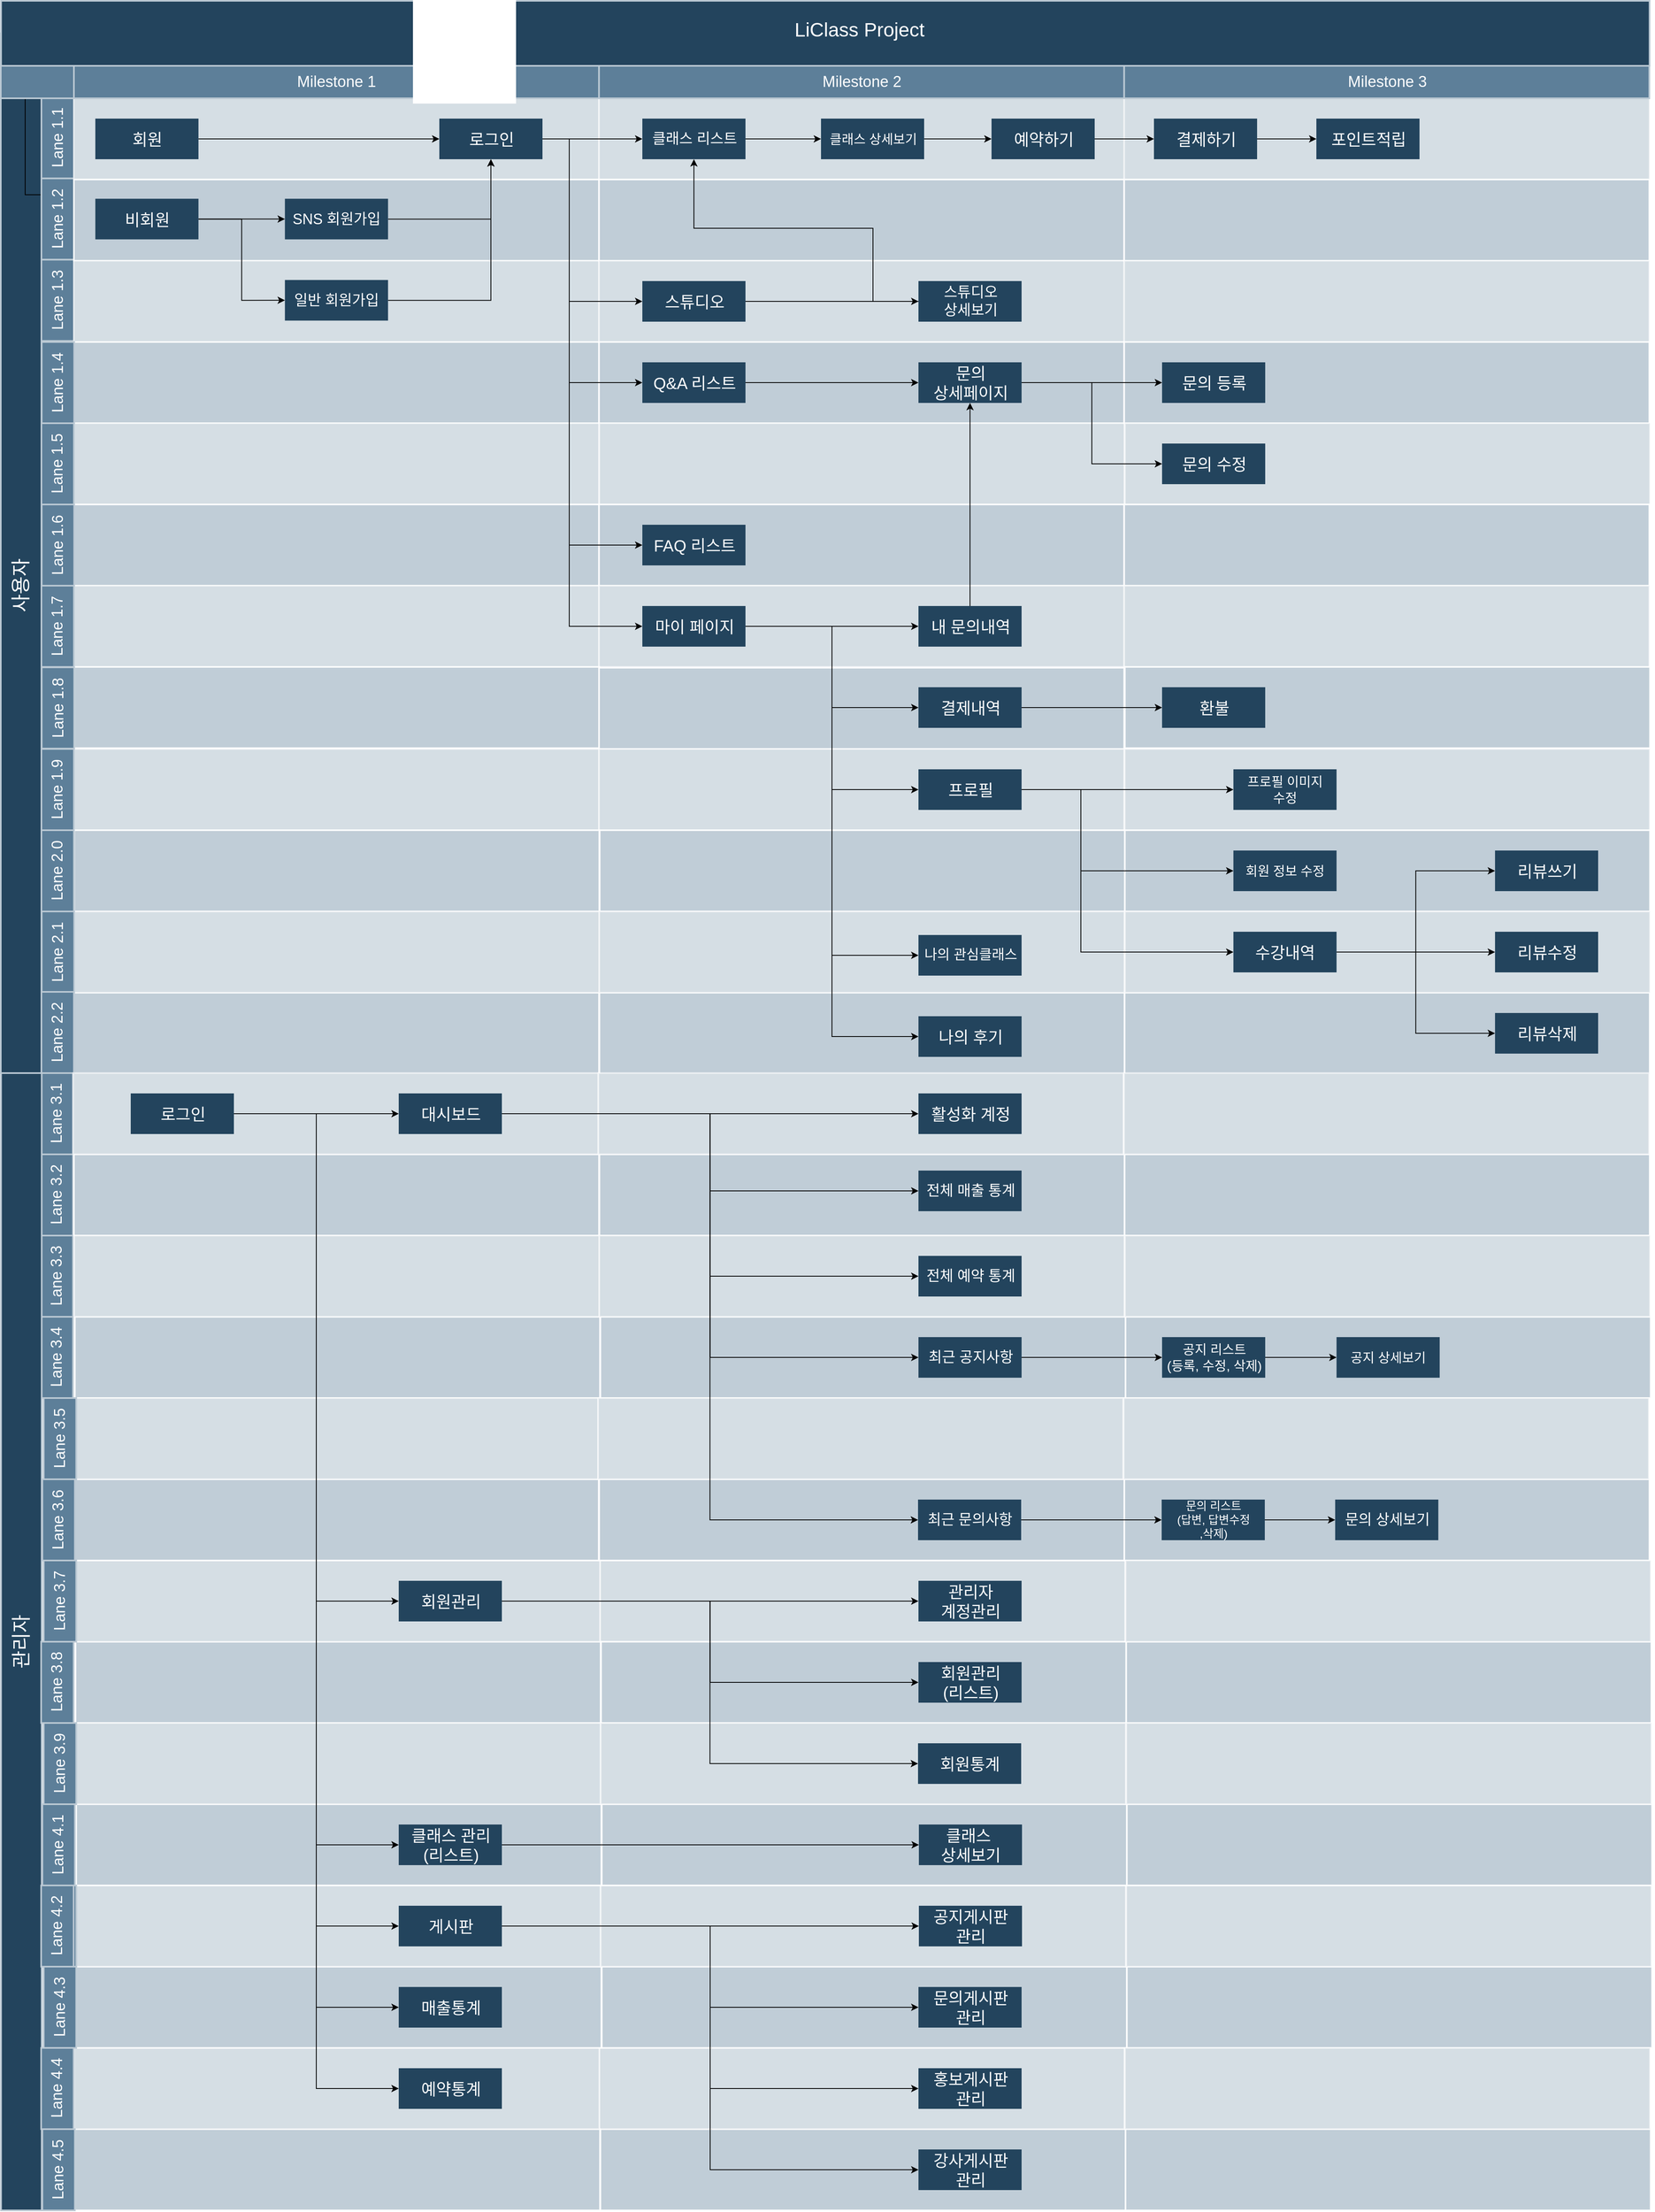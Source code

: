 <mxfile version="21.1.4" type="device">
  <diagram id="6a731a19-8d31-9384-78a2-239565b7b9f0" name="Page-1">
    <mxGraphModel dx="1434" dy="788" grid="1" gridSize="10" guides="1" tooltips="1" connect="1" arrows="1" fold="1" page="1" pageScale="1" pageWidth="1169" pageHeight="827" background="none" math="0" shadow="0">
      <root>
        <mxCell id="0" />
        <mxCell id="1" parent="0" />
        <mxCell id="Qnt6TcZh-FuW5jhdGk-x-381" value="" style="strokeColor=#FFFFFF;fillColor=#BAC8D3;fontSize=18;strokeWidth=2;fontFamily=Helvetica;html=1;opacity=90;rounded=0;" parent="1" vertex="1">
          <mxGeometry x="838.34" y="2940" width="646.667" height="100" as="geometry" />
        </mxCell>
        <mxCell id="Qnt6TcZh-FuW5jhdGk-x-386" value="" style="strokeColor=#FFFFFF;fillColor=#BAC8D3;fontSize=18;strokeWidth=2;fontFamily=Helvetica;html=1;opacity=60;rounded=0;" parent="1" vertex="1">
          <mxGeometry x="837.0" y="2840" width="646.667" height="100" as="geometry" />
        </mxCell>
        <mxCell id="Qnt6TcZh-FuW5jhdGk-x-382" value="" style="strokeColor=#FFFFFF;fillColor=#BAC8D3;fontSize=18;strokeWidth=2;fontFamily=Helvetica;html=1;opacity=90;rounded=0;" parent="1" vertex="1">
          <mxGeometry x="191.17" y="2940" width="646.667" height="100" as="geometry" />
        </mxCell>
        <mxCell id="Qnt6TcZh-FuW5jhdGk-x-383" value="" style="strokeColor=#FFFFFF;fillColor=#BAC8D3;fontSize=18;strokeWidth=2;fontFamily=Helvetica;html=1;opacity=60;rounded=0;" parent="1" vertex="1">
          <mxGeometry x="190.33" y="2840" width="646.667" height="100" as="geometry" />
        </mxCell>
        <mxCell id="Qnt6TcZh-FuW5jhdGk-x-362" value="" style="strokeColor=#FFFFFF;fillColor=#BAC8D3;fontSize=18;strokeWidth=2;fontFamily=Helvetica;html=1;opacity=90;rounded=0;" parent="1" vertex="1">
          <mxGeometry x="840.02" y="2740" width="646.667" height="100" as="geometry" />
        </mxCell>
        <mxCell id="Qnt6TcZh-FuW5jhdGk-x-363" value="" style="strokeColor=#FFFFFF;fillColor=#BAC8D3;fontSize=18;strokeWidth=2;fontFamily=Helvetica;html=1;opacity=90;rounded=0;" parent="1" vertex="1">
          <mxGeometry x="192.85" y="2740" width="646.667" height="100" as="geometry" />
        </mxCell>
        <mxCell id="Qnt6TcZh-FuW5jhdGk-x-364" value="" style="strokeColor=#FFFFFF;fillColor=#BAC8D3;fontSize=18;strokeWidth=2;fontFamily=Helvetica;html=1;opacity=60;rounded=0;" parent="1" vertex="1">
          <mxGeometry x="192.01" y="2640" width="646.667" height="100" as="geometry" />
        </mxCell>
        <mxCell id="Qnt6TcZh-FuW5jhdGk-x-365" value="" style="strokeColor=#FFFFFF;fillColor=#BAC8D3;fontSize=18;strokeWidth=2;fontFamily=Helvetica;html=1;opacity=90;rounded=0;" parent="1" vertex="1">
          <mxGeometry x="1486.69" y="2740" width="646.667" height="100" as="geometry" />
        </mxCell>
        <mxCell id="Qnt6TcZh-FuW5jhdGk-x-367" value="" style="strokeColor=#FFFFFF;fillColor=#BAC8D3;fontSize=18;strokeWidth=2;fontFamily=Helvetica;html=1;opacity=60;rounded=0;" parent="1" vertex="1">
          <mxGeometry x="838.68" y="2640" width="646.667" height="100" as="geometry" />
        </mxCell>
        <mxCell id="Qnt6TcZh-FuW5jhdGk-x-368" value="" style="strokeColor=#FFFFFF;fillColor=#BAC8D3;fontSize=18;strokeWidth=2;fontFamily=Helvetica;html=1;opacity=60;rounded=0;" parent="1" vertex="1">
          <mxGeometry x="1485.93" y="2640" width="646.667" height="100" as="geometry" />
        </mxCell>
        <mxCell id="Qnt6TcZh-FuW5jhdGk-x-345" value="" style="strokeColor=#FFFFFF;fillColor=#BAC8D3;fontSize=18;strokeWidth=2;fontFamily=Helvetica;html=1;opacity=90;rounded=0;" parent="1" vertex="1">
          <mxGeometry x="840.02" y="2540" width="646.667" height="100" as="geometry" />
        </mxCell>
        <mxCell id="Qnt6TcZh-FuW5jhdGk-x-330" value="" style="strokeColor=#FFFFFF;fillColor=#BAC8D3;fontSize=18;strokeWidth=2;fontFamily=Helvetica;html=1;opacity=90;rounded=0;" parent="1" vertex="1">
          <mxGeometry x="192.01" y="2340" width="646.667" height="100" as="geometry" />
        </mxCell>
        <mxCell id="Qnt6TcZh-FuW5jhdGk-x-344" value="" style="strokeColor=#FFFFFF;fillColor=#BAC8D3;fontSize=18;strokeWidth=2;fontFamily=Helvetica;html=1;opacity=90;rounded=0;" parent="1" vertex="1">
          <mxGeometry x="192.85" y="2540" width="646.667" height="100" as="geometry" />
        </mxCell>
        <mxCell id="Qnt6TcZh-FuW5jhdGk-x-348" value="" style="strokeColor=#FFFFFF;fillColor=#BAC8D3;fontSize=18;strokeWidth=2;fontFamily=Helvetica;html=1;opacity=60;rounded=0;" parent="1" vertex="1">
          <mxGeometry x="192.01" y="2440" width="646.667" height="100" as="geometry" />
        </mxCell>
        <mxCell id="Qnt6TcZh-FuW5jhdGk-x-335" value="" style="strokeColor=#FFFFFF;fillColor=#BAC8D3;fontSize=18;strokeWidth=2;fontFamily=Helvetica;html=1;opacity=60;rounded=0;" parent="1" vertex="1">
          <mxGeometry x="837.84" y="2240" width="646.667" height="100" as="geometry" />
        </mxCell>
        <mxCell id="Qnt6TcZh-FuW5jhdGk-x-334" value="" style="strokeColor=#FFFFFF;fillColor=#BAC8D3;fontSize=18;strokeWidth=2;fontFamily=Helvetica;html=1;opacity=60;rounded=0;" parent="1" vertex="1">
          <mxGeometry x="191.17" y="2240" width="646.667" height="100" as="geometry" />
        </mxCell>
        <mxCell id="57" value="사용자" style="strokeColor=#BAC8D3;fillColor=#23445D;fontSize=24;strokeWidth=2;horizontal=0;fontFamily=Helvetica;html=1;fontColor=#FFFFFF;fontStyle=0;rounded=0;" parent="1" vertex="1">
          <mxGeometry x="100" y="440" width="50" height="1200" as="geometry" />
        </mxCell>
        <mxCell id="Qnt6TcZh-FuW5jhdGk-x-266" value="" style="edgeStyle=orthogonalEdgeStyle;rounded=0;orthogonalLoop=1;jettySize=auto;html=1;" parent="1" source="58" target="57" edge="1">
          <mxGeometry relative="1" as="geometry" />
        </mxCell>
        <mxCell id="58" value="Lane 1.1" style="strokeColor=#BAC8D3;fillColor=#5d7f99;fontSize=19;strokeWidth=2;horizontal=0;fontFamily=Helvetica;html=1;labelBackgroundColor=none;fontColor=#FFFFFF;rounded=0;" parent="1" vertex="1">
          <mxGeometry x="150" y="438.67" width="40" height="100" as="geometry" />
        </mxCell>
        <mxCell id="59" value="" style="strokeColor=#BAC8D3;fillColor=#5d7f99;fontSize=19;strokeWidth=2;fontFamily=Helvetica;html=1;labelBackgroundColor=none;fontColor=#FFFFFF;rounded=0;" parent="1" vertex="1">
          <mxGeometry x="100" y="360" width="90" height="80" as="geometry" />
        </mxCell>
        <mxCell id="60" value="Lane 1.2" style="strokeColor=#BAC8D3;fillColor=#5d7f99;fontSize=19;strokeWidth=2;horizontal=0;fontFamily=Helvetica;html=1;labelBackgroundColor=none;fontColor=#FFFFFF;rounded=0;" parent="1" vertex="1">
          <mxGeometry x="150" y="538.67" width="40" height="100" as="geometry" />
        </mxCell>
        <mxCell id="61" value="Lane 1.3" style="strokeColor=#BAC8D3;fillColor=#5d7f99;fontSize=19;strokeWidth=2;horizontal=0;fontFamily=Helvetica;html=1;labelBackgroundColor=none;fontColor=#FFFFFF;rounded=0;" parent="1" vertex="1">
          <mxGeometry x="150" y="638.67" width="40" height="100" as="geometry" />
        </mxCell>
        <mxCell id="62" value="Lane 3.2" style="strokeColor=#BAC8D3;fillColor=#5d7f99;fontSize=19;strokeWidth=2;horizontal=0;fontFamily=Helvetica;html=1;labelBackgroundColor=none;fontColor=#FFFFFF;rounded=0;" parent="1" vertex="1">
          <mxGeometry x="148.83" y="1740" width="40" height="100" as="geometry" />
        </mxCell>
        <mxCell id="63" value="Lane 3.1" style="strokeColor=#BAC8D3;fillColor=#5d7f99;fontSize=19;strokeWidth=2;horizontal=0;fontFamily=Helvetica;html=1;labelBackgroundColor=none;fontColor=#FFFFFF;rounded=0;" parent="1" vertex="1">
          <mxGeometry x="148.83" y="1640" width="40" height="100" as="geometry" />
        </mxCell>
        <mxCell id="65" value="Lane 3.4" style="strokeColor=#BAC8D3;fillColor=#5d7f99;fontSize=19;strokeWidth=2;horizontal=0;fontFamily=Helvetica;html=1;labelBackgroundColor=none;fontColor=#FFFFFF;rounded=0;" parent="1" vertex="1">
          <mxGeometry x="148.83" y="1940" width="40" height="100" as="geometry" />
        </mxCell>
        <mxCell id="66" value="Lane 3.3" style="strokeColor=#BAC8D3;fillColor=#5d7f99;fontSize=19;strokeWidth=2;horizontal=0;fontFamily=Helvetica;html=1;labelBackgroundColor=none;fontColor=#FFFFFF;rounded=0;" parent="1" vertex="1">
          <mxGeometry x="148.83" y="1840" width="40" height="100" as="geometry" />
        </mxCell>
        <mxCell id="67" value="관리자" style="strokeColor=#BAC8D3;fillColor=#23445D;fontSize=24;strokeWidth=2;horizontal=0;fontFamily=Helvetica;html=1;fontColor=#FFFFFF;fontStyle=0;rounded=0;" parent="1" vertex="1">
          <mxGeometry x="100.33" y="1640" width="50" height="1400" as="geometry" />
        </mxCell>
        <mxCell id="68" value="" style="strokeColor=#FFFFFF;fillColor=#BAC8D3;fontSize=18;strokeWidth=2;fontFamily=Helvetica;html=1;opacity=60;rounded=0;" parent="1" vertex="1">
          <mxGeometry x="190" y="440" width="646.667" height="100" as="geometry" />
        </mxCell>
        <mxCell id="69" value="" style="strokeColor=#FFFFFF;fillColor=#BAC8D3;fontSize=18;strokeWidth=2;fontFamily=Helvetica;html=1;opacity=90;rounded=0;" parent="1" vertex="1">
          <mxGeometry x="190" y="540" width="646.667" height="100" as="geometry" />
        </mxCell>
        <mxCell id="70" value="" style="strokeColor=#FFFFFF;fillColor=#BAC8D3;fontSize=18;strokeWidth=2;fontFamily=Helvetica;html=1;opacity=60;rounded=0;" parent="1" vertex="1">
          <mxGeometry x="190" y="640" width="646.667" height="100" as="geometry" />
        </mxCell>
        <mxCell id="71" value="" style="strokeColor=#FFFFFF;fillColor=#BAC8D3;fontSize=18;strokeWidth=2;fontFamily=Helvetica;html=1;opacity=90;rounded=0;" parent="1" vertex="1">
          <mxGeometry x="190" y="740" width="646.667" height="100" as="geometry" />
        </mxCell>
        <mxCell id="72" value="" style="strokeColor=#FFFFFF;fillColor=#BAC8D3;fontSize=18;strokeWidth=2;fontFamily=Helvetica;html=1;opacity=60;rounded=0;" parent="1" vertex="1">
          <mxGeometry x="190" y="840" width="646.667" height="100" as="geometry" />
        </mxCell>
        <mxCell id="73" value="" style="strokeColor=#FFFFFF;fillColor=#BAC8D3;fontSize=18;strokeWidth=2;fontFamily=Helvetica;html=1;opacity=90;rounded=0;" parent="1" vertex="1">
          <mxGeometry x="190" y="940" width="646.667" height="100" as="geometry" />
        </mxCell>
        <mxCell id="74" value="" style="strokeColor=#FFFFFF;fillColor=#BAC8D3;fontSize=18;strokeWidth=2;fontFamily=Helvetica;html=1;opacity=60;rounded=0;" parent="1" vertex="1">
          <mxGeometry x="190" y="1040" width="646.667" height="100" as="geometry" />
        </mxCell>
        <mxCell id="75" value="" style="strokeColor=#FFFFFF;fillColor=#BAC8D3;fontSize=18;strokeWidth=2;fontFamily=Helvetica;html=1;opacity=60;rounded=0;" parent="1" vertex="1">
          <mxGeometry x="836.667" y="440" width="647" height="100" as="geometry" />
        </mxCell>
        <mxCell id="76" value="" style="strokeColor=#FFFFFF;fillColor=#BAC8D3;fontSize=20;strokeWidth=2;fontFamily=Helvetica;html=1;opacity=90;rounded=0;" parent="1" vertex="1">
          <mxGeometry x="836.667" y="540" width="646.667" height="100" as="geometry" />
        </mxCell>
        <mxCell id="77" value="" style="strokeColor=#FFFFFF;fillColor=#BAC8D3;fontSize=20;strokeWidth=2;fontFamily=Helvetica;html=1;opacity=60;rounded=0;" parent="1" vertex="1">
          <mxGeometry x="836.667" y="640" width="646.667" height="100" as="geometry" />
        </mxCell>
        <mxCell id="78" value="" style="strokeColor=#FFFFFF;fillColor=#BAC8D3;fontSize=20;strokeWidth=2;fontFamily=Helvetica;html=1;opacity=90;rounded=0;" parent="1" vertex="1">
          <mxGeometry x="836.667" y="740" width="646.667" height="100" as="geometry" />
        </mxCell>
        <mxCell id="79" value="" style="strokeColor=#FFFFFF;fillColor=#BAC8D3;fontSize=20;strokeWidth=2;fontFamily=Helvetica;html=1;opacity=60;rounded=0;" parent="1" vertex="1">
          <mxGeometry x="836.997" y="840" width="646.667" height="100" as="geometry" />
        </mxCell>
        <mxCell id="80" value="" style="strokeColor=#FFFFFF;fillColor=#BAC8D3;fontSize=20;strokeWidth=2;fontFamily=Helvetica;html=1;opacity=90;rounded=0;" parent="1" vertex="1">
          <mxGeometry x="836.667" y="940" width="646.667" height="100" as="geometry" />
        </mxCell>
        <mxCell id="81" value="" style="strokeColor=#FFFFFF;fillColor=#BAC8D3;fontSize=20;strokeWidth=2;fontFamily=Helvetica;html=1;opacity=60;fontStyle=4;rounded=0;" parent="1" vertex="1">
          <mxGeometry x="836.667" y="1040" width="646.667" height="100" as="geometry" />
        </mxCell>
        <mxCell id="82" value="" style="strokeColor=#FFFFFF;fillColor=#BAC8D3;fontSize=18;strokeWidth=2;fontFamily=Helvetica;html=1;opacity=60;rounded=0;" parent="1" vertex="1">
          <mxGeometry x="1483.333" y="440" width="647" height="100" as="geometry" />
        </mxCell>
        <mxCell id="83" value="" style="strokeColor=#FFFFFF;fillColor=#BAC8D3;fontSize=18;strokeWidth=2;fontFamily=Helvetica;html=1;opacity=90;rounded=0;" parent="1" vertex="1">
          <mxGeometry x="1483.333" y="540" width="646.667" height="100" as="geometry" />
        </mxCell>
        <mxCell id="84" value="" style="strokeColor=#FFFFFF;fillColor=#BAC8D3;fontSize=18;strokeWidth=2;fontFamily=Helvetica;html=1;opacity=60;rounded=0;" parent="1" vertex="1">
          <mxGeometry x="1483.333" y="640" width="646.667" height="100" as="geometry" />
        </mxCell>
        <mxCell id="85" value="" style="strokeColor=#FFFFFF;fillColor=#BAC8D3;fontSize=18;strokeWidth=2;fontFamily=Helvetica;html=1;opacity=90;rounded=0;" parent="1" vertex="1">
          <mxGeometry x="1483.333" y="740" width="646.667" height="100" as="geometry" />
        </mxCell>
        <mxCell id="86" value="" style="strokeColor=#FFFFFF;fillColor=#BAC8D3;fontSize=18;strokeWidth=2;fontFamily=Helvetica;html=1;opacity=60;rounded=0;" parent="1" vertex="1">
          <mxGeometry x="1484.173" y="840" width="646.667" height="100" as="geometry" />
        </mxCell>
        <mxCell id="87" value="" style="strokeColor=#FFFFFF;fillColor=#BAC8D3;fontSize=18;strokeWidth=2;fontFamily=Helvetica;html=1;opacity=90;rounded=0;" parent="1" vertex="1">
          <mxGeometry x="1483.333" y="940" width="646.667" height="100" as="geometry" />
        </mxCell>
        <mxCell id="88" value="" style="strokeColor=#FFFFFF;fillColor=#BAC8D3;fontSize=18;strokeWidth=2;fontFamily=Helvetica;html=1;opacity=60;fontStyle=4;rounded=0;" parent="1" vertex="1">
          <mxGeometry x="1483.333" y="1040" width="646.667" height="100" as="geometry" />
        </mxCell>
        <mxCell id="120" value="" style="edgeStyle=elbowEdgeStyle;elbow=horizontal;strokeWidth=3;strokeColor=#0C343D;fontFamily=Helvetica;html=1;rounded=0;fontSize=20;" parent="1" edge="1">
          <mxGeometry x="-27.721" y="338.67" width="131.973" height="100" as="geometry">
            <mxPoint x="533.497" y="738.67" as="sourcePoint" />
            <mxPoint x="533.497" y="738.67" as="targetPoint" />
          </mxGeometry>
        </mxCell>
        <mxCell id="140" value="" style="group;rounded=0;" parent="1" vertex="1" connectable="0">
          <mxGeometry x="190" y="400" width="1946" height="40" as="geometry" />
        </mxCell>
        <mxCell id="141" value="Milestone 1" style="strokeColor=#BAC8D3;fillColor=#5d7f99;fontSize=19;strokeWidth=2;fontFamily=Helvetica;html=1;labelBackgroundColor=none;fontColor=#FFFFFF;rounded=0;" parent="140" vertex="1">
          <mxGeometry width="646.666" height="40" as="geometry" />
        </mxCell>
        <mxCell id="142" value="Milestone 2" style="strokeColor=#BAC8D3;fillColor=#5d7f99;fontSize=19;strokeWidth=2;fontFamily=Helvetica;html=1;labelBackgroundColor=none;fontColor=#FFFFFF;rounded=0;" parent="140" vertex="1">
          <mxGeometry x="646.666" width="646.666" height="40" as="geometry" />
        </mxCell>
        <mxCell id="143" value="Milestone 3" style="strokeColor=#BAC8D3;fillColor=#5d7f99;fontSize=19;strokeWidth=2;fontFamily=Helvetica;html=1;labelBackgroundColor=none;fontColor=#FFFFFF;rounded=0;" parent="140" vertex="1">
          <mxGeometry x="1293.331" width="646.667" height="40" as="geometry" />
        </mxCell>
        <mxCell id="56" value="LiClass Project&lt;br&gt;" style="strokeColor=#BAC8D3;fillColor=#23445D;fontSize=24;strokeWidth=2;fontFamily=Helvetica;html=1;fontColor=#FFFFFF;fontStyle=0;spacingBottom=8;spacingRight=0;spacingLeft=83;rounded=0;" parent="1" vertex="1">
          <mxGeometry x="100.33" y="320" width="2030" height="80" as="geometry" />
        </mxCell>
        <mxCell id="Qnt6TcZh-FuW5jhdGk-x-186" style="edgeStyle=orthogonalEdgeStyle;rounded=0;orthogonalLoop=1;jettySize=auto;html=1;entryX=0;entryY=0.5;entryDx=0;entryDy=0;" parent="1" source="VHRcU0e1Trz6SRrGmubA-178" target="Qnt6TcZh-FuW5jhdGk-x-183" edge="1">
          <mxGeometry relative="1" as="geometry" />
        </mxCell>
        <mxCell id="VHRcU0e1Trz6SRrGmubA-178" value="&lt;span style=&quot;font-size: 20px;&quot;&gt;회원&lt;/span&gt;" style="rounded=0;fillColor=#23445D;strokeColor=none;strokeWidth=2;fontFamily=Helvetica;html=1;gradientColor=none;fontColor=#FFFFFF;" parent="1" vertex="1">
          <mxGeometry x="216.395" y="465" width="127" height="50" as="geometry" />
        </mxCell>
        <mxCell id="5INvmE_OPfKQ1sfUVGNj-144" value="" style="strokeColor=#FFFFFF;fillColor=#BAC8D3;fontSize=18;strokeWidth=2;fontFamily=Helvetica;html=1;opacity=90;rounded=0;" parent="1" vertex="1">
          <mxGeometry x="190.33" y="1140" width="646.667" height="100" as="geometry" />
        </mxCell>
        <mxCell id="5INvmE_OPfKQ1sfUVGNj-145" value="" style="strokeColor=#FFFFFF;fillColor=#BAC8D3;fontSize=18;strokeWidth=2;fontFamily=Helvetica;html=1;opacity=90;rounded=0;" parent="1" vertex="1">
          <mxGeometry x="836.67" y="1141" width="646.667" height="100" as="geometry" />
        </mxCell>
        <mxCell id="5INvmE_OPfKQ1sfUVGNj-146" value="" style="strokeColor=#FFFFFF;fillColor=#BAC8D3;fontSize=18;strokeWidth=2;fontFamily=Helvetica;html=1;opacity=90;rounded=0;" parent="1" vertex="1">
          <mxGeometry x="1484.17" y="1140" width="646.667" height="100" as="geometry" />
        </mxCell>
        <mxCell id="Qnt6TcZh-FuW5jhdGk-x-144" value="" style="strokeColor=#FFFFFF;fillColor=#BAC8D3;fontSize=18;strokeWidth=2;fontFamily=Helvetica;html=1;opacity=60;rounded=0;" parent="1" vertex="1">
          <mxGeometry x="190" y="1241" width="646.667" height="100" as="geometry" />
        </mxCell>
        <mxCell id="Qnt6TcZh-FuW5jhdGk-x-145" value="" style="strokeColor=#FFFFFF;fillColor=#BAC8D3;fontSize=18;strokeWidth=2;fontFamily=Helvetica;html=1;opacity=60;rounded=0;" parent="1" vertex="1">
          <mxGeometry x="836.67" y="1241" width="646.667" height="100" as="geometry" />
        </mxCell>
        <mxCell id="Qnt6TcZh-FuW5jhdGk-x-146" value="" style="strokeColor=#FFFFFF;fillColor=#BAC8D3;fontSize=18;strokeWidth=2;fontFamily=Helvetica;html=1;opacity=60;rounded=0;" parent="1" vertex="1">
          <mxGeometry x="1483.92" y="1241" width="646.667" height="100" as="geometry" />
        </mxCell>
        <mxCell id="Qnt6TcZh-FuW5jhdGk-x-147" value="" style="strokeColor=#FFFFFF;fillColor=#BAC8D3;fontSize=18;strokeWidth=2;fontFamily=Helvetica;html=1;opacity=90;rounded=0;" parent="1" vertex="1">
          <mxGeometry x="190.33" y="1341" width="646.667" height="100" as="geometry" />
        </mxCell>
        <mxCell id="Qnt6TcZh-FuW5jhdGk-x-148" value="" style="strokeColor=#FFFFFF;fillColor=#BAC8D3;fontSize=18;strokeWidth=2;fontFamily=Helvetica;html=1;opacity=90;rounded=0;" parent="1" vertex="1">
          <mxGeometry x="837.5" y="1341" width="646.667" height="100" as="geometry" />
        </mxCell>
        <mxCell id="Qnt6TcZh-FuW5jhdGk-x-149" value="" style="strokeColor=#FFFFFF;fillColor=#BAC8D3;fontSize=18;strokeWidth=2;fontFamily=Helvetica;html=1;opacity=90;rounded=0;" parent="1" vertex="1">
          <mxGeometry x="1484.17" y="1341" width="646.667" height="100" as="geometry" />
        </mxCell>
        <mxCell id="Qnt6TcZh-FuW5jhdGk-x-172" value="" style="strokeColor=#FFFFFF;fillColor=#BAC8D3;fontSize=18;strokeWidth=2;fontFamily=Helvetica;html=1;opacity=90;rounded=0;" parent="1" vertex="1">
          <mxGeometry x="190" y="1541" width="646.667" height="100" as="geometry" />
        </mxCell>
        <mxCell id="Qnt6TcZh-FuW5jhdGk-x-173" value="" style="strokeColor=#FFFFFF;fillColor=#BAC8D3;fontSize=18;strokeWidth=2;fontFamily=Helvetica;html=1;opacity=90;rounded=0;" parent="1" vertex="1">
          <mxGeometry x="837.17" y="1541" width="646.667" height="100" as="geometry" />
        </mxCell>
        <mxCell id="Qnt6TcZh-FuW5jhdGk-x-174" value="" style="strokeColor=#FFFFFF;fillColor=#BAC8D3;fontSize=18;strokeWidth=2;fontFamily=Helvetica;html=1;opacity=90;rounded=0;" parent="1" vertex="1">
          <mxGeometry x="1483.84" y="1541" width="646.667" height="100" as="geometry" />
        </mxCell>
        <mxCell id="Qnt6TcZh-FuW5jhdGk-x-177" value="" style="strokeColor=#FFFFFF;fillColor=#BAC8D3;fontSize=18;strokeWidth=2;fontFamily=Helvetica;html=1;opacity=60;rounded=0;" parent="1" vertex="1">
          <mxGeometry x="190.33" y="1441" width="646.667" height="100" as="geometry" />
        </mxCell>
        <mxCell id="Qnt6TcZh-FuW5jhdGk-x-178" value="" style="strokeColor=#FFFFFF;fillColor=#BAC8D3;fontSize=18;strokeWidth=2;fontFamily=Helvetica;html=1;opacity=60;rounded=0;" parent="1" vertex="1">
          <mxGeometry x="837" y="1441" width="646.667" height="100" as="geometry" />
        </mxCell>
        <mxCell id="Qnt6TcZh-FuW5jhdGk-x-179" value="" style="strokeColor=#FFFFFF;fillColor=#BAC8D3;fontSize=18;strokeWidth=2;fontFamily=Helvetica;html=1;opacity=60;rounded=0;" parent="1" vertex="1">
          <mxGeometry x="1484.25" y="1441" width="646.667" height="100" as="geometry" />
        </mxCell>
        <mxCell id="Qnt6TcZh-FuW5jhdGk-x-195" style="edgeStyle=orthogonalEdgeStyle;rounded=0;orthogonalLoop=1;jettySize=auto;html=1;entryX=0;entryY=0.5;entryDx=0;entryDy=0;" parent="1" source="Qnt6TcZh-FuW5jhdGk-x-182" target="Qnt6TcZh-FuW5jhdGk-x-189" edge="1">
          <mxGeometry relative="1" as="geometry" />
        </mxCell>
        <mxCell id="Qnt6TcZh-FuW5jhdGk-x-196" style="edgeStyle=orthogonalEdgeStyle;rounded=0;orthogonalLoop=1;jettySize=auto;html=1;entryX=0;entryY=0.5;entryDx=0;entryDy=0;" parent="1" source="Qnt6TcZh-FuW5jhdGk-x-182" target="Qnt6TcZh-FuW5jhdGk-x-184" edge="1">
          <mxGeometry relative="1" as="geometry" />
        </mxCell>
        <mxCell id="Qnt6TcZh-FuW5jhdGk-x-182" value="&lt;span style=&quot;font-size: 20px;&quot;&gt;비회원&lt;/span&gt;" style="rounded=0;fillColor=#23445D;strokeColor=none;strokeWidth=2;fontFamily=Helvetica;html=1;gradientColor=none;fontColor=#FFFFFF;" parent="1" vertex="1">
          <mxGeometry x="216.395" y="563.67" width="127" height="50" as="geometry" />
        </mxCell>
        <mxCell id="Qnt6TcZh-FuW5jhdGk-x-199" style="edgeStyle=orthogonalEdgeStyle;rounded=0;orthogonalLoop=1;jettySize=auto;html=1;entryX=0;entryY=0.5;entryDx=0;entryDy=0;" parent="1" source="Qnt6TcZh-FuW5jhdGk-x-183" target="Qnt6TcZh-FuW5jhdGk-x-197" edge="1">
          <mxGeometry relative="1" as="geometry" />
        </mxCell>
        <mxCell id="Qnt6TcZh-FuW5jhdGk-x-210" style="edgeStyle=orthogonalEdgeStyle;rounded=0;orthogonalLoop=1;jettySize=auto;html=1;entryX=0;entryY=0.5;entryDx=0;entryDy=0;" parent="1" source="Qnt6TcZh-FuW5jhdGk-x-183" target="Qnt6TcZh-FuW5jhdGk-x-209" edge="1">
          <mxGeometry relative="1" as="geometry">
            <Array as="points">
              <mxPoint x="800" y="490" />
              <mxPoint x="800" y="690" />
            </Array>
          </mxGeometry>
        </mxCell>
        <mxCell id="Qnt6TcZh-FuW5jhdGk-x-217" style="edgeStyle=orthogonalEdgeStyle;rounded=0;orthogonalLoop=1;jettySize=auto;html=1;entryX=0;entryY=0.5;entryDx=0;entryDy=0;" parent="1" source="Qnt6TcZh-FuW5jhdGk-x-183" target="Qnt6TcZh-FuW5jhdGk-x-216" edge="1">
          <mxGeometry relative="1" as="geometry">
            <Array as="points">
              <mxPoint x="800" y="490" />
              <mxPoint x="800" y="790" />
            </Array>
          </mxGeometry>
        </mxCell>
        <mxCell id="Qnt6TcZh-FuW5jhdGk-x-222" style="edgeStyle=orthogonalEdgeStyle;rounded=0;orthogonalLoop=1;jettySize=auto;html=1;entryX=0;entryY=0.5;entryDx=0;entryDy=0;" parent="1" source="Qnt6TcZh-FuW5jhdGk-x-183" target="Qnt6TcZh-FuW5jhdGk-x-221" edge="1">
          <mxGeometry relative="1" as="geometry">
            <Array as="points">
              <mxPoint x="800" y="490" />
              <mxPoint x="800" y="990" />
            </Array>
          </mxGeometry>
        </mxCell>
        <mxCell id="Qnt6TcZh-FuW5jhdGk-x-224" style="edgeStyle=orthogonalEdgeStyle;rounded=0;orthogonalLoop=1;jettySize=auto;html=1;entryX=0;entryY=0.5;entryDx=0;entryDy=0;" parent="1" source="Qnt6TcZh-FuW5jhdGk-x-183" target="Qnt6TcZh-FuW5jhdGk-x-223" edge="1">
          <mxGeometry relative="1" as="geometry">
            <Array as="points">
              <mxPoint x="800" y="490" />
              <mxPoint x="800" y="1090" />
            </Array>
          </mxGeometry>
        </mxCell>
        <mxCell id="Qnt6TcZh-FuW5jhdGk-x-183" value="&lt;span style=&quot;font-size: 20px;&quot;&gt;로그인&lt;/span&gt;" style="rounded=0;fillColor=#23445D;strokeColor=none;strokeWidth=2;fontFamily=Helvetica;html=1;gradientColor=none;fontColor=#FFFFFF;" parent="1" vertex="1">
          <mxGeometry x="640.005" y="465" width="127" height="50" as="geometry" />
        </mxCell>
        <mxCell id="Qnt6TcZh-FuW5jhdGk-x-193" style="edgeStyle=orthogonalEdgeStyle;rounded=0;orthogonalLoop=1;jettySize=auto;html=1;entryX=0.5;entryY=1;entryDx=0;entryDy=0;" parent="1" source="Qnt6TcZh-FuW5jhdGk-x-184" target="Qnt6TcZh-FuW5jhdGk-x-183" edge="1">
          <mxGeometry relative="1" as="geometry" />
        </mxCell>
        <mxCell id="Qnt6TcZh-FuW5jhdGk-x-184" value="&lt;font style=&quot;font-size: 18px;&quot;&gt;일반 회원가입&lt;/font&gt;" style="rounded=0;fillColor=#23445D;strokeColor=none;strokeWidth=2;fontFamily=Helvetica;html=1;gradientColor=none;fontColor=#FFFFFF;" parent="1" vertex="1">
          <mxGeometry x="449.835" y="663.67" width="127" height="50" as="geometry" />
        </mxCell>
        <mxCell id="Qnt6TcZh-FuW5jhdGk-x-192" style="edgeStyle=orthogonalEdgeStyle;rounded=0;orthogonalLoop=1;jettySize=auto;html=1;entryX=0.5;entryY=1;entryDx=0;entryDy=0;" parent="1" source="Qnt6TcZh-FuW5jhdGk-x-189" target="Qnt6TcZh-FuW5jhdGk-x-183" edge="1">
          <mxGeometry relative="1" as="geometry" />
        </mxCell>
        <mxCell id="Qnt6TcZh-FuW5jhdGk-x-189" value="&lt;font style=&quot;font-size: 18px;&quot;&gt;SNS 회원가입&lt;/font&gt;" style="rounded=0;fillColor=#23445D;strokeColor=none;strokeWidth=2;fontFamily=Helvetica;html=1;gradientColor=none;fontColor=#FFFFFF;" parent="1" vertex="1">
          <mxGeometry x="449.835" y="563.67" width="127" height="50" as="geometry" />
        </mxCell>
        <mxCell id="Qnt6TcZh-FuW5jhdGk-x-202" style="edgeStyle=orthogonalEdgeStyle;rounded=0;orthogonalLoop=1;jettySize=auto;html=1;entryX=0;entryY=0.5;entryDx=0;entryDy=0;" parent="1" source="Qnt6TcZh-FuW5jhdGk-x-197" target="Qnt6TcZh-FuW5jhdGk-x-200" edge="1">
          <mxGeometry relative="1" as="geometry" />
        </mxCell>
        <mxCell id="Qnt6TcZh-FuW5jhdGk-x-197" value="&lt;font style=&quot;font-size: 18px;&quot;&gt;클래스 리스트&lt;/font&gt;" style="rounded=0;fillColor=#23445D;strokeColor=none;strokeWidth=2;fontFamily=Helvetica;html=1;gradientColor=none;fontColor=#FFFFFF;" parent="1" vertex="1">
          <mxGeometry x="890.005" y="465" width="127" height="50" as="geometry" />
        </mxCell>
        <mxCell id="Qnt6TcZh-FuW5jhdGk-x-204" style="edgeStyle=orthogonalEdgeStyle;rounded=0;orthogonalLoop=1;jettySize=auto;html=1;entryX=0;entryY=0.5;entryDx=0;entryDy=0;" parent="1" source="Qnt6TcZh-FuW5jhdGk-x-200" target="Qnt6TcZh-FuW5jhdGk-x-203" edge="1">
          <mxGeometry relative="1" as="geometry" />
        </mxCell>
        <mxCell id="Qnt6TcZh-FuW5jhdGk-x-200" value="&lt;font style=&quot;font-size: 16px;&quot;&gt;클래스 상세보기&lt;/font&gt;" style="rounded=0;fillColor=#23445D;strokeColor=none;strokeWidth=2;fontFamily=Helvetica;html=1;gradientColor=none;fontColor=#FFFFFF;" parent="1" vertex="1">
          <mxGeometry x="1110.005" y="465" width="127" height="50" as="geometry" />
        </mxCell>
        <mxCell id="Qnt6TcZh-FuW5jhdGk-x-208" style="edgeStyle=orthogonalEdgeStyle;rounded=0;orthogonalLoop=1;jettySize=auto;html=1;entryX=0;entryY=0.5;entryDx=0;entryDy=0;" parent="1" source="Qnt6TcZh-FuW5jhdGk-x-203" target="Qnt6TcZh-FuW5jhdGk-x-205" edge="1">
          <mxGeometry relative="1" as="geometry" />
        </mxCell>
        <mxCell id="Qnt6TcZh-FuW5jhdGk-x-203" value="&lt;font style=&quot;&quot;&gt;&lt;font style=&quot;font-size: 20px;&quot;&gt;예약하기&lt;/font&gt;&lt;br&gt;&lt;/font&gt;" style="rounded=0;fillColor=#23445D;strokeColor=none;strokeWidth=2;fontFamily=Helvetica;html=1;gradientColor=none;fontColor=#FFFFFF;" parent="1" vertex="1">
          <mxGeometry x="1320.005" y="465" width="127" height="50" as="geometry" />
        </mxCell>
        <mxCell id="bdJDR1JgVnyC1k3MvacX-145" style="edgeStyle=orthogonalEdgeStyle;rounded=0;orthogonalLoop=1;jettySize=auto;html=1;entryX=0;entryY=0.5;entryDx=0;entryDy=0;" edge="1" parent="1" source="Qnt6TcZh-FuW5jhdGk-x-205" target="bdJDR1JgVnyC1k3MvacX-143">
          <mxGeometry relative="1" as="geometry" />
        </mxCell>
        <mxCell id="Qnt6TcZh-FuW5jhdGk-x-205" value="&lt;font style=&quot;&quot;&gt;&lt;font style=&quot;font-size: 20px;&quot;&gt;결제하기&lt;/font&gt;&lt;br&gt;&lt;/font&gt;" style="rounded=0;fillColor=#23445D;strokeColor=none;strokeWidth=2;fontFamily=Helvetica;html=1;gradientColor=none;fontColor=#FFFFFF;" parent="1" vertex="1">
          <mxGeometry x="1520.005" y="465" width="127" height="50" as="geometry" />
        </mxCell>
        <mxCell id="Qnt6TcZh-FuW5jhdGk-x-212" style="edgeStyle=orthogonalEdgeStyle;rounded=0;orthogonalLoop=1;jettySize=auto;html=1;entryX=0;entryY=0.5;entryDx=0;entryDy=0;" parent="1" source="Qnt6TcZh-FuW5jhdGk-x-209" target="Qnt6TcZh-FuW5jhdGk-x-211" edge="1">
          <mxGeometry relative="1" as="geometry" />
        </mxCell>
        <mxCell id="Qnt6TcZh-FuW5jhdGk-x-209" value="&lt;font style=&quot;font-size: 20px;&quot;&gt;스튜디오&lt;/font&gt;" style="rounded=0;fillColor=#23445D;strokeColor=none;strokeWidth=2;fontFamily=Helvetica;html=1;gradientColor=none;fontColor=#FFFFFF;" parent="1" vertex="1">
          <mxGeometry x="890.005" y="665" width="127" height="50" as="geometry" />
        </mxCell>
        <mxCell id="Qnt6TcZh-FuW5jhdGk-x-215" style="edgeStyle=orthogonalEdgeStyle;rounded=0;orthogonalLoop=1;jettySize=auto;html=1;entryX=0.5;entryY=1;entryDx=0;entryDy=0;" parent="1" source="Qnt6TcZh-FuW5jhdGk-x-211" target="Qnt6TcZh-FuW5jhdGk-x-197" edge="1">
          <mxGeometry relative="1" as="geometry">
            <Array as="points">
              <mxPoint x="1174" y="600" />
              <mxPoint x="954" y="600" />
            </Array>
          </mxGeometry>
        </mxCell>
        <mxCell id="Qnt6TcZh-FuW5jhdGk-x-211" value="&lt;font style=&quot;&quot;&gt;&lt;font style=&quot;font-size: 18px;&quot;&gt;스튜디오&lt;br&gt;상세보기&lt;/font&gt;&lt;br&gt;&lt;/font&gt;" style="rounded=0;fillColor=#23445D;strokeColor=none;strokeWidth=2;fontFamily=Helvetica;html=1;gradientColor=none;fontColor=#FFFFFF;" parent="1" vertex="1">
          <mxGeometry x="1230.005" y="665" width="127" height="50" as="geometry" />
        </mxCell>
        <mxCell id="Qnt6TcZh-FuW5jhdGk-x-220" style="edgeStyle=orthogonalEdgeStyle;rounded=0;orthogonalLoop=1;jettySize=auto;html=1;entryX=0;entryY=0.5;entryDx=0;entryDy=0;" parent="1" source="Qnt6TcZh-FuW5jhdGk-x-216" target="Qnt6TcZh-FuW5jhdGk-x-219" edge="1">
          <mxGeometry relative="1" as="geometry" />
        </mxCell>
        <mxCell id="Qnt6TcZh-FuW5jhdGk-x-216" value="&lt;span style=&quot;font-size: 20px;&quot;&gt;Q&amp;amp;A 리스트&lt;/span&gt;" style="rounded=0;fillColor=#23445D;strokeColor=none;strokeWidth=2;fontFamily=Helvetica;html=1;gradientColor=none;fontColor=#FFFFFF;" parent="1" vertex="1">
          <mxGeometry x="890.005" y="765" width="127" height="50" as="geometry" />
        </mxCell>
        <mxCell id="Qnt6TcZh-FuW5jhdGk-x-244" style="edgeStyle=orthogonalEdgeStyle;rounded=0;orthogonalLoop=1;jettySize=auto;html=1;entryX=0;entryY=0.5;entryDx=0;entryDy=0;" parent="1" source="Qnt6TcZh-FuW5jhdGk-x-219" target="Qnt6TcZh-FuW5jhdGk-x-241" edge="1">
          <mxGeometry relative="1" as="geometry" />
        </mxCell>
        <mxCell id="Qnt6TcZh-FuW5jhdGk-x-245" style="edgeStyle=orthogonalEdgeStyle;rounded=0;orthogonalLoop=1;jettySize=auto;html=1;entryX=0;entryY=0.5;entryDx=0;entryDy=0;" parent="1" source="Qnt6TcZh-FuW5jhdGk-x-219" target="Qnt6TcZh-FuW5jhdGk-x-242" edge="1">
          <mxGeometry relative="1" as="geometry" />
        </mxCell>
        <mxCell id="Qnt6TcZh-FuW5jhdGk-x-219" value="&lt;span style=&quot;font-size: 20px;&quot;&gt;문의 &lt;br&gt;상세페이지&lt;/span&gt;" style="rounded=0;fillColor=#23445D;strokeColor=none;strokeWidth=2;fontFamily=Helvetica;html=1;gradientColor=none;fontColor=#FFFFFF;" parent="1" vertex="1">
          <mxGeometry x="1230.005" y="765" width="127" height="50" as="geometry" />
        </mxCell>
        <mxCell id="Qnt6TcZh-FuW5jhdGk-x-221" value="&lt;span style=&quot;font-size: 20px;&quot;&gt;FAQ 리스트&lt;/span&gt;" style="rounded=0;fillColor=#23445D;strokeColor=none;strokeWidth=2;fontFamily=Helvetica;html=1;gradientColor=none;fontColor=#FFFFFF;" parent="1" vertex="1">
          <mxGeometry x="890.005" y="965" width="127" height="50" as="geometry" />
        </mxCell>
        <mxCell id="Qnt6TcZh-FuW5jhdGk-x-230" style="edgeStyle=orthogonalEdgeStyle;rounded=0;orthogonalLoop=1;jettySize=auto;html=1;entryX=0;entryY=0.5;entryDx=0;entryDy=0;" parent="1" source="Qnt6TcZh-FuW5jhdGk-x-223" target="Qnt6TcZh-FuW5jhdGk-x-225" edge="1">
          <mxGeometry relative="1" as="geometry" />
        </mxCell>
        <mxCell id="Qnt6TcZh-FuW5jhdGk-x-232" style="edgeStyle=orthogonalEdgeStyle;rounded=0;orthogonalLoop=1;jettySize=auto;html=1;entryX=0;entryY=0.5;entryDx=0;entryDy=0;" parent="1" source="Qnt6TcZh-FuW5jhdGk-x-223" target="Qnt6TcZh-FuW5jhdGk-x-226" edge="1">
          <mxGeometry relative="1" as="geometry" />
        </mxCell>
        <mxCell id="Qnt6TcZh-FuW5jhdGk-x-233" style="edgeStyle=orthogonalEdgeStyle;rounded=0;orthogonalLoop=1;jettySize=auto;html=1;entryX=0;entryY=0.5;entryDx=0;entryDy=0;" parent="1" source="Qnt6TcZh-FuW5jhdGk-x-223" target="Qnt6TcZh-FuW5jhdGk-x-227" edge="1">
          <mxGeometry relative="1" as="geometry" />
        </mxCell>
        <mxCell id="Qnt6TcZh-FuW5jhdGk-x-234" style="edgeStyle=orthogonalEdgeStyle;rounded=0;orthogonalLoop=1;jettySize=auto;html=1;entryX=0;entryY=0.5;entryDx=0;entryDy=0;" parent="1" source="Qnt6TcZh-FuW5jhdGk-x-223" target="Qnt6TcZh-FuW5jhdGk-x-228" edge="1">
          <mxGeometry relative="1" as="geometry" />
        </mxCell>
        <mxCell id="Qnt6TcZh-FuW5jhdGk-x-235" style="edgeStyle=orthogonalEdgeStyle;rounded=0;orthogonalLoop=1;jettySize=auto;html=1;entryX=0;entryY=0.5;entryDx=0;entryDy=0;" parent="1" source="Qnt6TcZh-FuW5jhdGk-x-223" target="Qnt6TcZh-FuW5jhdGk-x-231" edge="1">
          <mxGeometry relative="1" as="geometry" />
        </mxCell>
        <mxCell id="Qnt6TcZh-FuW5jhdGk-x-223" value="&lt;span style=&quot;font-size: 20px;&quot;&gt;마이 페이지&lt;/span&gt;" style="rounded=0;fillColor=#23445D;strokeColor=none;strokeWidth=2;fontFamily=Helvetica;html=1;gradientColor=none;fontColor=#FFFFFF;" parent="1" vertex="1">
          <mxGeometry x="890.005" y="1065" width="127" height="50" as="geometry" />
        </mxCell>
        <mxCell id="Qnt6TcZh-FuW5jhdGk-x-250" style="edgeStyle=orthogonalEdgeStyle;rounded=0;orthogonalLoop=1;jettySize=auto;html=1;entryX=0;entryY=0.5;entryDx=0;entryDy=0;" parent="1" source="Qnt6TcZh-FuW5jhdGk-x-225" target="Qnt6TcZh-FuW5jhdGk-x-248" edge="1">
          <mxGeometry relative="1" as="geometry" />
        </mxCell>
        <mxCell id="Qnt6TcZh-FuW5jhdGk-x-251" style="edgeStyle=orthogonalEdgeStyle;rounded=0;orthogonalLoop=1;jettySize=auto;html=1;entryX=0;entryY=0.5;entryDx=0;entryDy=0;" parent="1" source="Qnt6TcZh-FuW5jhdGk-x-225" target="Qnt6TcZh-FuW5jhdGk-x-249" edge="1">
          <mxGeometry relative="1" as="geometry">
            <Array as="points">
              <mxPoint x="1430" y="1291" />
              <mxPoint x="1430" y="1391" />
            </Array>
          </mxGeometry>
        </mxCell>
        <mxCell id="Qnt6TcZh-FuW5jhdGk-x-253" style="edgeStyle=orthogonalEdgeStyle;rounded=0;orthogonalLoop=1;jettySize=auto;html=1;entryX=0;entryY=0.5;entryDx=0;entryDy=0;" parent="1" source="Qnt6TcZh-FuW5jhdGk-x-225" target="Qnt6TcZh-FuW5jhdGk-x-252" edge="1">
          <mxGeometry relative="1" as="geometry">
            <Array as="points">
              <mxPoint x="1430" y="1291" />
              <mxPoint x="1430" y="1491" />
            </Array>
          </mxGeometry>
        </mxCell>
        <mxCell id="Qnt6TcZh-FuW5jhdGk-x-225" value="&lt;span style=&quot;font-size: 20px;&quot;&gt;프로필&lt;/span&gt;" style="rounded=0;fillColor=#23445D;strokeColor=none;strokeWidth=2;fontFamily=Helvetica;html=1;gradientColor=none;fontColor=#FFFFFF;" parent="1" vertex="1">
          <mxGeometry x="1230.005" y="1266" width="127" height="50" as="geometry" />
        </mxCell>
        <mxCell id="Qnt6TcZh-FuW5jhdGk-x-237" style="edgeStyle=orthogonalEdgeStyle;rounded=0;orthogonalLoop=1;jettySize=auto;html=1;entryX=0;entryY=0.5;entryDx=0;entryDy=0;" parent="1" source="Qnt6TcZh-FuW5jhdGk-x-226" target="Qnt6TcZh-FuW5jhdGk-x-236" edge="1">
          <mxGeometry relative="1" as="geometry" />
        </mxCell>
        <mxCell id="Qnt6TcZh-FuW5jhdGk-x-226" value="&lt;span style=&quot;font-size: 20px;&quot;&gt;결제내역&lt;/span&gt;" style="rounded=0;fillColor=#23445D;strokeColor=none;strokeWidth=2;fontFamily=Helvetica;html=1;gradientColor=none;fontColor=#FFFFFF;" parent="1" vertex="1">
          <mxGeometry x="1230.005" y="1165" width="127" height="50" as="geometry" />
        </mxCell>
        <mxCell id="Qnt6TcZh-FuW5jhdGk-x-227" value="&lt;span style=&quot;font-size: 20px;&quot;&gt;나의 후기&lt;/span&gt;" style="rounded=0;fillColor=#23445D;strokeColor=none;strokeWidth=2;fontFamily=Helvetica;html=1;gradientColor=none;fontColor=#FFFFFF;" parent="1" vertex="1">
          <mxGeometry x="1230.005" y="1570" width="127" height="50" as="geometry" />
        </mxCell>
        <mxCell id="Qnt6TcZh-FuW5jhdGk-x-228" value="&lt;span style=&quot;font-size: 17px;&quot;&gt;나의 관심클래스&lt;/span&gt;" style="rounded=0;fillColor=#23445D;strokeColor=none;strokeWidth=2;fontFamily=Helvetica;html=1;gradientColor=none;fontColor=#FFFFFF;" parent="1" vertex="1">
          <mxGeometry x="1230.005" y="1470" width="127" height="50" as="geometry" />
        </mxCell>
        <mxCell id="Qnt6TcZh-FuW5jhdGk-x-247" style="edgeStyle=orthogonalEdgeStyle;rounded=0;orthogonalLoop=1;jettySize=auto;html=1;entryX=0.5;entryY=1;entryDx=0;entryDy=0;" parent="1" source="Qnt6TcZh-FuW5jhdGk-x-231" target="Qnt6TcZh-FuW5jhdGk-x-219" edge="1">
          <mxGeometry relative="1" as="geometry">
            <Array as="points">
              <mxPoint x="1294" y="980" />
              <mxPoint x="1294" y="980" />
            </Array>
          </mxGeometry>
        </mxCell>
        <mxCell id="Qnt6TcZh-FuW5jhdGk-x-231" value="&lt;span style=&quot;font-size: 20px;&quot;&gt;내 문의내역&lt;/span&gt;" style="rounded=0;fillColor=#23445D;strokeColor=none;strokeWidth=2;fontFamily=Helvetica;html=1;gradientColor=none;fontColor=#FFFFFF;" parent="1" vertex="1">
          <mxGeometry x="1230.005" y="1065" width="127" height="50" as="geometry" />
        </mxCell>
        <mxCell id="Qnt6TcZh-FuW5jhdGk-x-236" value="&lt;span style=&quot;font-size: 20px;&quot;&gt;환불&lt;/span&gt;" style="rounded=0;fillColor=#23445D;strokeColor=none;strokeWidth=2;fontFamily=Helvetica;html=1;gradientColor=none;fontColor=#FFFFFF;" parent="1" vertex="1">
          <mxGeometry x="1530.005" y="1165" width="127" height="50" as="geometry" />
        </mxCell>
        <mxCell id="Qnt6TcZh-FuW5jhdGk-x-241" value="&lt;font style=&quot;font-size: 20px;&quot;&gt;문의 등록&lt;/font&gt;" style="rounded=0;fillColor=#23445D;strokeColor=none;strokeWidth=2;fontFamily=Helvetica;html=1;gradientColor=none;fontColor=#FFFFFF;" parent="1" vertex="1">
          <mxGeometry x="1530.005" y="765" width="127" height="50" as="geometry" />
        </mxCell>
        <mxCell id="Qnt6TcZh-FuW5jhdGk-x-242" value="&lt;span style=&quot;font-size: 20px;&quot;&gt;문의 수정&lt;/span&gt;" style="rounded=0;fillColor=#23445D;strokeColor=none;strokeWidth=2;fontFamily=Helvetica;html=1;gradientColor=none;fontColor=#FFFFFF;" parent="1" vertex="1">
          <mxGeometry x="1530.005" y="865" width="127" height="50" as="geometry" />
        </mxCell>
        <mxCell id="Qnt6TcZh-FuW5jhdGk-x-248" value="&lt;font style=&quot;font-size: 16px;&quot;&gt;프로필 이미지&lt;br&gt;수정&lt;/font&gt;" style="rounded=0;fillColor=#23445D;strokeColor=none;strokeWidth=2;fontFamily=Helvetica;html=1;gradientColor=none;fontColor=#FFFFFF;" parent="1" vertex="1">
          <mxGeometry x="1617.845" y="1266" width="127" height="50" as="geometry" />
        </mxCell>
        <mxCell id="Qnt6TcZh-FuW5jhdGk-x-249" value="&lt;font style=&quot;font-size: 16px;&quot;&gt;회원 정보 수정&lt;/font&gt;" style="rounded=0;fillColor=#23445D;strokeColor=none;strokeWidth=2;fontFamily=Helvetica;html=1;gradientColor=none;fontColor=#FFFFFF;" parent="1" vertex="1">
          <mxGeometry x="1617.845" y="1366" width="127" height="50" as="geometry" />
        </mxCell>
        <mxCell id="Qnt6TcZh-FuW5jhdGk-x-256" style="edgeStyle=orthogonalEdgeStyle;rounded=0;orthogonalLoop=1;jettySize=auto;html=1;entryX=0;entryY=0.5;entryDx=0;entryDy=0;" parent="1" source="Qnt6TcZh-FuW5jhdGk-x-252" target="Qnt6TcZh-FuW5jhdGk-x-254" edge="1">
          <mxGeometry relative="1" as="geometry" />
        </mxCell>
        <mxCell id="Qnt6TcZh-FuW5jhdGk-x-257" style="edgeStyle=orthogonalEdgeStyle;rounded=0;orthogonalLoop=1;jettySize=auto;html=1;entryX=0;entryY=0.5;entryDx=0;entryDy=0;" parent="1" source="Qnt6TcZh-FuW5jhdGk-x-252" target="Qnt6TcZh-FuW5jhdGk-x-255" edge="1">
          <mxGeometry relative="1" as="geometry" />
        </mxCell>
        <mxCell id="Qnt6TcZh-FuW5jhdGk-x-416" style="edgeStyle=orthogonalEdgeStyle;rounded=0;orthogonalLoop=1;jettySize=auto;html=1;entryX=0;entryY=0.5;entryDx=0;entryDy=0;" parent="1" source="Qnt6TcZh-FuW5jhdGk-x-252" target="Qnt6TcZh-FuW5jhdGk-x-258" edge="1">
          <mxGeometry relative="1" as="geometry" />
        </mxCell>
        <mxCell id="Qnt6TcZh-FuW5jhdGk-x-252" value="&lt;font style=&quot;font-size: 20px;&quot;&gt;수강내역&lt;/font&gt;" style="rounded=0;fillColor=#23445D;strokeColor=none;strokeWidth=2;fontFamily=Helvetica;html=1;gradientColor=none;fontColor=#FFFFFF;" parent="1" vertex="1">
          <mxGeometry x="1617.845" y="1466" width="127" height="50" as="geometry" />
        </mxCell>
        <mxCell id="Qnt6TcZh-FuW5jhdGk-x-254" value="&lt;span style=&quot;font-size: 20px;&quot;&gt;리뷰쓰기&lt;/span&gt;" style="rounded=0;fillColor=#23445D;strokeColor=none;strokeWidth=2;fontFamily=Helvetica;html=1;gradientColor=none;fontColor=#FFFFFF;" parent="1" vertex="1">
          <mxGeometry x="1940.005" y="1366" width="127" height="50" as="geometry" />
        </mxCell>
        <mxCell id="Qnt6TcZh-FuW5jhdGk-x-255" value="&lt;span style=&quot;font-size: 20px;&quot;&gt;리뷰수정&lt;/span&gt;" style="rounded=0;fillColor=#23445D;strokeColor=none;strokeWidth=2;fontFamily=Helvetica;html=1;gradientColor=none;fontColor=#FFFFFF;" parent="1" vertex="1">
          <mxGeometry x="1940.005" y="1466" width="127" height="50" as="geometry" />
        </mxCell>
        <mxCell id="Qnt6TcZh-FuW5jhdGk-x-258" value="&lt;span style=&quot;font-size: 20px;&quot;&gt;리뷰삭제&lt;/span&gt;" style="rounded=0;fillColor=#23445D;strokeColor=none;strokeWidth=2;fontFamily=Helvetica;html=1;gradientColor=none;fontColor=#FFFFFF;" parent="1" vertex="1">
          <mxGeometry x="1940.005" y="1566" width="127" height="50" as="geometry" />
        </mxCell>
        <mxCell id="Qnt6TcZh-FuW5jhdGk-x-267" value="Lane 1.4" style="strokeColor=#BAC8D3;fillColor=#5d7f99;fontSize=19;strokeWidth=2;horizontal=0;fontFamily=Helvetica;html=1;labelBackgroundColor=none;fontColor=#FFFFFF;rounded=0;" parent="1" vertex="1">
          <mxGeometry x="150.33" y="740" width="40" height="100" as="geometry" />
        </mxCell>
        <mxCell id="Qnt6TcZh-FuW5jhdGk-x-268" value="Lane 1.5" style="strokeColor=#BAC8D3;fillColor=#5d7f99;fontSize=19;strokeWidth=2;horizontal=0;fontFamily=Helvetica;html=1;labelBackgroundColor=none;fontColor=#FFFFFF;rounded=0;" parent="1" vertex="1">
          <mxGeometry x="150" y="840" width="40" height="100" as="geometry" />
        </mxCell>
        <mxCell id="Qnt6TcZh-FuW5jhdGk-x-269" value="Lane 1.6" style="strokeColor=#BAC8D3;fillColor=#5d7f99;fontSize=19;strokeWidth=2;horizontal=0;fontFamily=Helvetica;html=1;labelBackgroundColor=none;fontColor=#FFFFFF;rounded=0;" parent="1" vertex="1">
          <mxGeometry x="150.33" y="940" width="40" height="100" as="geometry" />
        </mxCell>
        <mxCell id="Qnt6TcZh-FuW5jhdGk-x-270" value="Lane 1.7" style="strokeColor=#BAC8D3;fillColor=#5d7f99;fontSize=19;strokeWidth=2;horizontal=0;fontFamily=Helvetica;html=1;labelBackgroundColor=none;fontColor=#FFFFFF;rounded=0;" parent="1" vertex="1">
          <mxGeometry x="150" y="1040" width="40" height="100" as="geometry" />
        </mxCell>
        <mxCell id="Qnt6TcZh-FuW5jhdGk-x-271" value="Lane 1.9" style="strokeColor=#BAC8D3;fillColor=#5d7f99;fontSize=19;strokeWidth=2;horizontal=0;fontFamily=Helvetica;html=1;labelBackgroundColor=none;fontColor=#FFFFFF;rounded=0;" parent="1" vertex="1">
          <mxGeometry x="150" y="1241" width="40" height="100" as="geometry" />
        </mxCell>
        <mxCell id="Qnt6TcZh-FuW5jhdGk-x-272" value="Lane 1.8" style="strokeColor=#BAC8D3;fillColor=#5d7f99;fontSize=19;strokeWidth=2;horizontal=0;fontFamily=Helvetica;html=1;labelBackgroundColor=none;fontColor=#FFFFFF;rounded=0;" parent="1" vertex="1">
          <mxGeometry x="150.33" y="1140.5" width="40" height="100" as="geometry" />
        </mxCell>
        <mxCell id="Qnt6TcZh-FuW5jhdGk-x-273" value="Lane 2.0" style="strokeColor=#BAC8D3;fillColor=#5d7f99;fontSize=19;strokeWidth=2;horizontal=0;fontFamily=Helvetica;html=1;labelBackgroundColor=none;fontColor=#FFFFFF;rounded=0;" parent="1" vertex="1">
          <mxGeometry x="150" y="1341" width="40" height="100" as="geometry" />
        </mxCell>
        <mxCell id="Qnt6TcZh-FuW5jhdGk-x-274" value="Lane 2.1" style="strokeColor=#BAC8D3;fillColor=#5d7f99;fontSize=19;strokeWidth=2;horizontal=0;fontFamily=Helvetica;html=1;labelBackgroundColor=none;fontColor=#FFFFFF;rounded=0;" parent="1" vertex="1">
          <mxGeometry x="150.33" y="1441" width="40" height="100" as="geometry" />
        </mxCell>
        <mxCell id="Qnt6TcZh-FuW5jhdGk-x-275" value="Lane 2.2" style="strokeColor=#BAC8D3;fillColor=#5d7f99;fontSize=19;strokeWidth=2;horizontal=0;fontFamily=Helvetica;html=1;labelBackgroundColor=none;fontColor=#FFFFFF;rounded=0;" parent="1" vertex="1">
          <mxGeometry x="150" y="1540" width="40" height="100" as="geometry" />
        </mxCell>
        <mxCell id="Qnt6TcZh-FuW5jhdGk-x-276" value="" style="strokeColor=#FFFFFF;fillColor=#BAC8D3;fontSize=18;strokeWidth=2;fontFamily=Helvetica;html=1;opacity=90;rounded=0;" parent="1" vertex="1">
          <mxGeometry x="190" y="1740" width="646.667" height="100" as="geometry" />
        </mxCell>
        <mxCell id="Qnt6TcZh-FuW5jhdGk-x-277" value="" style="strokeColor=#FFFFFF;fillColor=#BAC8D3;fontSize=18;strokeWidth=2;fontFamily=Helvetica;html=1;opacity=90;rounded=0;" parent="1" vertex="1">
          <mxGeometry x="837.17" y="1740" width="646.667" height="100" as="geometry" />
        </mxCell>
        <mxCell id="Qnt6TcZh-FuW5jhdGk-x-278" value="" style="strokeColor=#FFFFFF;fillColor=#BAC8D3;fontSize=18;strokeWidth=2;fontFamily=Helvetica;html=1;opacity=90;rounded=0;" parent="1" vertex="1">
          <mxGeometry x="1483.84" y="1740" width="646.667" height="100" as="geometry" />
        </mxCell>
        <mxCell id="Qnt6TcZh-FuW5jhdGk-x-284" value="" style="strokeColor=#FFFFFF;fillColor=#BAC8D3;fontSize=18;strokeWidth=2;fontFamily=Helvetica;html=1;opacity=60;rounded=0;" parent="1" vertex="1">
          <mxGeometry x="189.16" y="1640" width="646.667" height="100" as="geometry" />
        </mxCell>
        <mxCell id="Qnt6TcZh-FuW5jhdGk-x-285" value="" style="strokeColor=#FFFFFF;fillColor=#BAC8D3;fontSize=18;strokeWidth=2;fontFamily=Helvetica;html=1;opacity=60;rounded=0;" parent="1" vertex="1">
          <mxGeometry x="835.83" y="1640" width="646.667" height="100" as="geometry" />
        </mxCell>
        <mxCell id="Qnt6TcZh-FuW5jhdGk-x-286" value="" style="strokeColor=#FFFFFF;fillColor=#BAC8D3;fontSize=18;strokeWidth=2;fontFamily=Helvetica;html=1;opacity=60;rounded=0;" parent="1" vertex="1">
          <mxGeometry x="1483.08" y="1640" width="646.667" height="100" as="geometry" />
        </mxCell>
        <mxCell id="Qnt6TcZh-FuW5jhdGk-x-292" value="" style="strokeColor=#FFFFFF;fillColor=#BAC8D3;fontSize=18;strokeWidth=2;fontFamily=Helvetica;html=1;opacity=90;rounded=0;" parent="1" vertex="1">
          <mxGeometry x="191.17" y="1940" width="646.667" height="100" as="geometry" />
        </mxCell>
        <mxCell id="Qnt6TcZh-FuW5jhdGk-x-293" value="" style="strokeColor=#FFFFFF;fillColor=#BAC8D3;fontSize=18;strokeWidth=2;fontFamily=Helvetica;html=1;opacity=90;rounded=0;" parent="1" vertex="1">
          <mxGeometry x="838.34" y="1940" width="646.667" height="100" as="geometry" />
        </mxCell>
        <mxCell id="Qnt6TcZh-FuW5jhdGk-x-294" value="" style="strokeColor=#FFFFFF;fillColor=#BAC8D3;fontSize=18;strokeWidth=2;fontFamily=Helvetica;html=1;opacity=90;rounded=0;" parent="1" vertex="1">
          <mxGeometry x="1485.01" y="1940" width="646.667" height="100" as="geometry" />
        </mxCell>
        <mxCell id="Qnt6TcZh-FuW5jhdGk-x-296" value="" style="strokeColor=#FFFFFF;fillColor=#BAC8D3;fontSize=18;strokeWidth=2;fontFamily=Helvetica;html=1;opacity=60;rounded=0;" parent="1" vertex="1">
          <mxGeometry x="190.33" y="1840" width="646.667" height="100" as="geometry" />
        </mxCell>
        <mxCell id="Qnt6TcZh-FuW5jhdGk-x-297" value="" style="strokeColor=#FFFFFF;fillColor=#BAC8D3;fontSize=18;strokeWidth=2;fontFamily=Helvetica;html=1;opacity=60;rounded=0;" parent="1" vertex="1">
          <mxGeometry x="837" y="1840" width="646.667" height="100" as="geometry" />
        </mxCell>
        <mxCell id="Qnt6TcZh-FuW5jhdGk-x-298" value="" style="strokeColor=#FFFFFF;fillColor=#BAC8D3;fontSize=18;strokeWidth=2;fontFamily=Helvetica;html=1;opacity=60;rounded=0;" parent="1" vertex="1">
          <mxGeometry x="1484.25" y="1840" width="646.667" height="100" as="geometry" />
        </mxCell>
        <mxCell id="Qnt6TcZh-FuW5jhdGk-x-300" value="" style="strokeColor=#FFFFFF;fillColor=#BAC8D3;fontSize=18;strokeWidth=2;fontFamily=Helvetica;html=1;opacity=90;rounded=0;" parent="1" vertex="1">
          <mxGeometry x="189.67" y="2140" width="646.667" height="100" as="geometry" />
        </mxCell>
        <mxCell id="Qnt6TcZh-FuW5jhdGk-x-301" value="" style="strokeColor=#FFFFFF;fillColor=#BAC8D3;fontSize=18;strokeWidth=2;fontFamily=Helvetica;html=1;opacity=90;rounded=0;" parent="1" vertex="1">
          <mxGeometry x="836.84" y="2140" width="646.667" height="100" as="geometry" />
        </mxCell>
        <mxCell id="Qnt6TcZh-FuW5jhdGk-x-302" value="" style="strokeColor=#FFFFFF;fillColor=#BAC8D3;fontSize=18;strokeWidth=2;fontFamily=Helvetica;html=1;opacity=90;rounded=0;" parent="1" vertex="1">
          <mxGeometry x="1483.51" y="2140" width="646.667" height="100" as="geometry" />
        </mxCell>
        <mxCell id="Qnt6TcZh-FuW5jhdGk-x-304" value="" style="strokeColor=#FFFFFF;fillColor=#BAC8D3;fontSize=18;strokeWidth=2;fontFamily=Helvetica;html=1;opacity=60;rounded=0;" parent="1" vertex="1">
          <mxGeometry x="188.83" y="2040" width="646.667" height="100" as="geometry" />
        </mxCell>
        <mxCell id="Qnt6TcZh-FuW5jhdGk-x-305" value="" style="strokeColor=#FFFFFF;fillColor=#BAC8D3;fontSize=18;strokeWidth=2;fontFamily=Helvetica;html=1;opacity=60;rounded=0;" parent="1" vertex="1">
          <mxGeometry x="835.5" y="2040" width="646.667" height="100" as="geometry" />
        </mxCell>
        <mxCell id="Qnt6TcZh-FuW5jhdGk-x-306" value="" style="strokeColor=#FFFFFF;fillColor=#BAC8D3;fontSize=18;strokeWidth=2;fontFamily=Helvetica;html=1;opacity=60;rounded=0;" parent="1" vertex="1">
          <mxGeometry x="1482.75" y="2040" width="646.667" height="100" as="geometry" />
        </mxCell>
        <mxCell id="Qnt6TcZh-FuW5jhdGk-x-417" style="edgeStyle=orthogonalEdgeStyle;rounded=0;orthogonalLoop=1;jettySize=auto;html=1;entryX=0;entryY=0.5;entryDx=0;entryDy=0;" parent="1" source="Qnt6TcZh-FuW5jhdGk-x-308" target="Qnt6TcZh-FuW5jhdGk-x-309" edge="1">
          <mxGeometry relative="1" as="geometry" />
        </mxCell>
        <mxCell id="Qnt6TcZh-FuW5jhdGk-x-418" style="edgeStyle=orthogonalEdgeStyle;rounded=0;orthogonalLoop=1;jettySize=auto;html=1;entryX=0;entryY=0.5;entryDx=0;entryDy=0;" parent="1" source="Qnt6TcZh-FuW5jhdGk-x-308" target="Qnt6TcZh-FuW5jhdGk-x-352" edge="1">
          <mxGeometry relative="1" as="geometry" />
        </mxCell>
        <mxCell id="Qnt6TcZh-FuW5jhdGk-x-419" style="edgeStyle=orthogonalEdgeStyle;rounded=0;orthogonalLoop=1;jettySize=auto;html=1;entryX=0;entryY=0.5;entryDx=0;entryDy=0;" parent="1" source="Qnt6TcZh-FuW5jhdGk-x-308" target="Qnt6TcZh-FuW5jhdGk-x-374" edge="1">
          <mxGeometry relative="1" as="geometry" />
        </mxCell>
        <mxCell id="Qnt6TcZh-FuW5jhdGk-x-421" style="edgeStyle=orthogonalEdgeStyle;rounded=0;orthogonalLoop=1;jettySize=auto;html=1;entryX=0;entryY=0.5;entryDx=0;entryDy=0;" parent="1" source="Qnt6TcZh-FuW5jhdGk-x-308" target="Qnt6TcZh-FuW5jhdGk-x-404" edge="1">
          <mxGeometry relative="1" as="geometry" />
        </mxCell>
        <mxCell id="Qnt6TcZh-FuW5jhdGk-x-422" style="edgeStyle=orthogonalEdgeStyle;rounded=0;orthogonalLoop=1;jettySize=auto;html=1;entryX=0;entryY=0.5;entryDx=0;entryDy=0;" parent="1" source="Qnt6TcZh-FuW5jhdGk-x-308" target="Qnt6TcZh-FuW5jhdGk-x-360" edge="1">
          <mxGeometry relative="1" as="geometry" />
        </mxCell>
        <mxCell id="Qnt6TcZh-FuW5jhdGk-x-424" style="edgeStyle=orthogonalEdgeStyle;rounded=0;orthogonalLoop=1;jettySize=auto;html=1;entryX=0;entryY=0.5;entryDx=0;entryDy=0;" parent="1" source="Qnt6TcZh-FuW5jhdGk-x-308" target="Qnt6TcZh-FuW5jhdGk-x-372" edge="1">
          <mxGeometry relative="1" as="geometry" />
        </mxCell>
        <mxCell id="Qnt6TcZh-FuW5jhdGk-x-308" value="&lt;span style=&quot;font-size: 20px;&quot;&gt;로그인&lt;/span&gt;" style="rounded=0;fillColor=#23445D;strokeColor=none;strokeWidth=2;fontFamily=Helvetica;html=1;gradientColor=none;fontColor=#FFFFFF;" parent="1" vertex="1">
          <mxGeometry x="260.005" y="1665" width="127" height="50" as="geometry" />
        </mxCell>
        <mxCell id="Qnt6TcZh-FuW5jhdGk-x-312" style="edgeStyle=orthogonalEdgeStyle;rounded=0;orthogonalLoop=1;jettySize=auto;html=1;entryX=0;entryY=0.5;entryDx=0;entryDy=0;" parent="1" source="Qnt6TcZh-FuW5jhdGk-x-309" target="Qnt6TcZh-FuW5jhdGk-x-310" edge="1">
          <mxGeometry relative="1" as="geometry" />
        </mxCell>
        <mxCell id="Qnt6TcZh-FuW5jhdGk-x-321" style="edgeStyle=orthogonalEdgeStyle;rounded=0;orthogonalLoop=1;jettySize=auto;html=1;entryX=0;entryY=0.5;entryDx=0;entryDy=0;" parent="1" source="Qnt6TcZh-FuW5jhdGk-x-309" target="Qnt6TcZh-FuW5jhdGk-x-313" edge="1">
          <mxGeometry relative="1" as="geometry" />
        </mxCell>
        <mxCell id="Qnt6TcZh-FuW5jhdGk-x-322" style="edgeStyle=orthogonalEdgeStyle;rounded=0;orthogonalLoop=1;jettySize=auto;html=1;entryX=0;entryY=0.5;entryDx=0;entryDy=0;" parent="1" source="Qnt6TcZh-FuW5jhdGk-x-309" target="Qnt6TcZh-FuW5jhdGk-x-314" edge="1">
          <mxGeometry relative="1" as="geometry" />
        </mxCell>
        <mxCell id="Qnt6TcZh-FuW5jhdGk-x-323" style="edgeStyle=orthogonalEdgeStyle;rounded=0;orthogonalLoop=1;jettySize=auto;html=1;entryX=0;entryY=0.5;entryDx=0;entryDy=0;" parent="1" source="Qnt6TcZh-FuW5jhdGk-x-309" target="Qnt6TcZh-FuW5jhdGk-x-315" edge="1">
          <mxGeometry relative="1" as="geometry" />
        </mxCell>
        <mxCell id="Qnt6TcZh-FuW5jhdGk-x-324" style="edgeStyle=orthogonalEdgeStyle;rounded=0;orthogonalLoop=1;jettySize=auto;html=1;entryX=0;entryY=0.5;entryDx=0;entryDy=0;" parent="1" source="Qnt6TcZh-FuW5jhdGk-x-309" target="Qnt6TcZh-FuW5jhdGk-x-316" edge="1">
          <mxGeometry relative="1" as="geometry" />
        </mxCell>
        <mxCell id="Qnt6TcZh-FuW5jhdGk-x-309" value="&lt;span style=&quot;font-size: 20px;&quot;&gt;대시보드&lt;/span&gt;" style="rounded=0;fillColor=#23445D;strokeColor=none;strokeWidth=2;fontFamily=Helvetica;html=1;gradientColor=none;fontColor=#FFFFFF;" parent="1" vertex="1">
          <mxGeometry x="590.005" y="1665" width="127" height="50" as="geometry" />
        </mxCell>
        <mxCell id="Qnt6TcZh-FuW5jhdGk-x-310" value="&lt;span style=&quot;font-size: 20px;&quot;&gt;활성화 계정&lt;/span&gt;" style="rounded=0;fillColor=#23445D;strokeColor=none;strokeWidth=2;fontFamily=Helvetica;html=1;gradientColor=none;fontColor=#FFFFFF;" parent="1" vertex="1">
          <mxGeometry x="1230.005" y="1665" width="127" height="50" as="geometry" />
        </mxCell>
        <mxCell id="Qnt6TcZh-FuW5jhdGk-x-313" value="&lt;font style=&quot;font-size: 18px;&quot;&gt;전체 매출 통계&lt;/font&gt;" style="rounded=0;fillColor=#23445D;strokeColor=none;strokeWidth=2;fontFamily=Helvetica;html=1;gradientColor=none;fontColor=#FFFFFF;" parent="1" vertex="1">
          <mxGeometry x="1230" y="1760" width="127" height="50" as="geometry" />
        </mxCell>
        <mxCell id="Qnt6TcZh-FuW5jhdGk-x-314" value="&lt;font style=&quot;font-size: 18px;&quot;&gt;전체 예약 통계&lt;/font&gt;" style="rounded=0;fillColor=#23445D;strokeColor=none;strokeWidth=2;fontFamily=Helvetica;html=1;gradientColor=none;fontColor=#FFFFFF;" parent="1" vertex="1">
          <mxGeometry x="1230.005" y="1865" width="127" height="50" as="geometry" />
        </mxCell>
        <mxCell id="Qnt6TcZh-FuW5jhdGk-x-326" style="edgeStyle=orthogonalEdgeStyle;rounded=0;orthogonalLoop=1;jettySize=auto;html=1;entryX=0;entryY=0.5;entryDx=0;entryDy=0;" parent="1" source="Qnt6TcZh-FuW5jhdGk-x-315" target="Qnt6TcZh-FuW5jhdGk-x-325" edge="1">
          <mxGeometry relative="1" as="geometry" />
        </mxCell>
        <mxCell id="Qnt6TcZh-FuW5jhdGk-x-315" value="&lt;font style=&quot;font-size: 18px;&quot;&gt;최근 공지사항&lt;/font&gt;" style="rounded=0;fillColor=#23445D;strokeColor=none;strokeWidth=2;fontFamily=Helvetica;html=1;gradientColor=none;fontColor=#FFFFFF;" parent="1" vertex="1">
          <mxGeometry x="1230.005" y="1965" width="127" height="50" as="geometry" />
        </mxCell>
        <mxCell id="Qnt6TcZh-FuW5jhdGk-x-319" style="edgeStyle=orthogonalEdgeStyle;rounded=0;orthogonalLoop=1;jettySize=auto;html=1;entryX=0;entryY=0.5;entryDx=0;entryDy=0;" parent="1" source="Qnt6TcZh-FuW5jhdGk-x-316" target="Qnt6TcZh-FuW5jhdGk-x-317" edge="1">
          <mxGeometry relative="1" as="geometry" />
        </mxCell>
        <mxCell id="Qnt6TcZh-FuW5jhdGk-x-316" value="&lt;font style=&quot;font-size: 18px;&quot;&gt;최근 문의사항&lt;/font&gt;" style="rounded=0;fillColor=#23445D;strokeColor=none;strokeWidth=2;fontFamily=Helvetica;html=1;gradientColor=none;fontColor=#FFFFFF;" parent="1" vertex="1">
          <mxGeometry x="1229.495" y="2165" width="127" height="50" as="geometry" />
        </mxCell>
        <mxCell id="Qnt6TcZh-FuW5jhdGk-x-320" style="edgeStyle=orthogonalEdgeStyle;rounded=0;orthogonalLoop=1;jettySize=auto;html=1;entryX=0;entryY=0.5;entryDx=0;entryDy=0;" parent="1" source="Qnt6TcZh-FuW5jhdGk-x-317" target="Qnt6TcZh-FuW5jhdGk-x-318" edge="1">
          <mxGeometry relative="1" as="geometry" />
        </mxCell>
        <mxCell id="Qnt6TcZh-FuW5jhdGk-x-317" value="&lt;font style=&quot;font-size: 14px;&quot;&gt;문의 리스트&lt;br&gt;(답변, 답변수정&lt;br&gt;,삭제)&lt;/font&gt;" style="rounded=0;fillColor=#23445D;strokeColor=none;strokeWidth=2;fontFamily=Helvetica;html=1;gradientColor=none;fontColor=#FFFFFF;" parent="1" vertex="1">
          <mxGeometry x="1529.495" y="2165" width="127" height="50" as="geometry" />
        </mxCell>
        <mxCell id="Qnt6TcZh-FuW5jhdGk-x-318" value="&lt;span style=&quot;font-size: 18px;&quot;&gt;문의 상세보기&lt;br&gt;&lt;/span&gt;" style="rounded=0;fillColor=#23445D;strokeColor=none;strokeWidth=2;fontFamily=Helvetica;html=1;gradientColor=none;fontColor=#FFFFFF;" parent="1" vertex="1">
          <mxGeometry x="1743.165" y="2165" width="127" height="50" as="geometry" />
        </mxCell>
        <mxCell id="Qnt6TcZh-FuW5jhdGk-x-328" style="edgeStyle=orthogonalEdgeStyle;rounded=0;orthogonalLoop=1;jettySize=auto;html=1;" parent="1" source="Qnt6TcZh-FuW5jhdGk-x-325" target="Qnt6TcZh-FuW5jhdGk-x-327" edge="1">
          <mxGeometry relative="1" as="geometry" />
        </mxCell>
        <mxCell id="Qnt6TcZh-FuW5jhdGk-x-325" value="&lt;span style=&quot;font-size: 16px;&quot;&gt;공지 리스트&lt;br&gt;(등록, 수정, 삭제)&lt;br&gt;&lt;/span&gt;" style="rounded=0;fillColor=#23445D;strokeColor=none;strokeWidth=2;fontFamily=Helvetica;html=1;gradientColor=none;fontColor=#FFFFFF;" parent="1" vertex="1">
          <mxGeometry x="1530.005" y="1965" width="127" height="50" as="geometry" />
        </mxCell>
        <mxCell id="Qnt6TcZh-FuW5jhdGk-x-327" value="&lt;span style=&quot;font-size: 16px;&quot;&gt;공지 상세보기&lt;br&gt;&lt;/span&gt;" style="rounded=0;fillColor=#23445D;strokeColor=none;strokeWidth=2;fontFamily=Helvetica;html=1;gradientColor=none;fontColor=#FFFFFF;" parent="1" vertex="1">
          <mxGeometry x="1744.845" y="1965" width="127" height="50" as="geometry" />
        </mxCell>
        <mxCell id="Qnt6TcZh-FuW5jhdGk-x-331" value="" style="strokeColor=#FFFFFF;fillColor=#BAC8D3;fontSize=18;strokeWidth=2;fontFamily=Helvetica;html=1;opacity=90;rounded=0;" parent="1" vertex="1">
          <mxGeometry x="839.18" y="2340" width="646.667" height="100" as="geometry" />
        </mxCell>
        <mxCell id="Qnt6TcZh-FuW5jhdGk-x-332" value="" style="strokeColor=#FFFFFF;fillColor=#BAC8D3;fontSize=18;strokeWidth=2;fontFamily=Helvetica;html=1;opacity=90;rounded=0;" parent="1" vertex="1">
          <mxGeometry x="1485.85" y="2340" width="646.667" height="100" as="geometry" />
        </mxCell>
        <mxCell id="Qnt6TcZh-FuW5jhdGk-x-336" value="" style="strokeColor=#FFFFFF;fillColor=#BAC8D3;fontSize=18;strokeWidth=2;fontFamily=Helvetica;html=1;opacity=60;rounded=0;" parent="1" vertex="1">
          <mxGeometry x="1485.09" y="2240" width="646.667" height="100" as="geometry" />
        </mxCell>
        <mxCell id="Qnt6TcZh-FuW5jhdGk-x-346" value="" style="strokeColor=#FFFFFF;fillColor=#BAC8D3;fontSize=18;strokeWidth=2;fontFamily=Helvetica;html=1;opacity=90;rounded=0;" parent="1" vertex="1">
          <mxGeometry x="1486.69" y="2540" width="646.667" height="100" as="geometry" />
        </mxCell>
        <mxCell id="Qnt6TcZh-FuW5jhdGk-x-349" value="" style="strokeColor=#FFFFFF;fillColor=#BAC8D3;fontSize=18;strokeWidth=2;fontFamily=Helvetica;html=1;opacity=60;rounded=0;" parent="1" vertex="1">
          <mxGeometry x="838.68" y="2440" width="646.667" height="100" as="geometry" />
        </mxCell>
        <mxCell id="Qnt6TcZh-FuW5jhdGk-x-350" value="" style="strokeColor=#FFFFFF;fillColor=#BAC8D3;fontSize=18;strokeWidth=2;fontFamily=Helvetica;html=1;opacity=60;rounded=0;" parent="1" vertex="1">
          <mxGeometry x="1485.93" y="2440" width="646.667" height="100" as="geometry" />
        </mxCell>
        <mxCell id="Qnt6TcZh-FuW5jhdGk-x-357" style="edgeStyle=orthogonalEdgeStyle;rounded=0;orthogonalLoop=1;jettySize=auto;html=1;entryX=0;entryY=0.5;entryDx=0;entryDy=0;" parent="1" source="Qnt6TcZh-FuW5jhdGk-x-352" target="Qnt6TcZh-FuW5jhdGk-x-354" edge="1">
          <mxGeometry relative="1" as="geometry" />
        </mxCell>
        <mxCell id="Qnt6TcZh-FuW5jhdGk-x-358" style="edgeStyle=orthogonalEdgeStyle;rounded=0;orthogonalLoop=1;jettySize=auto;html=1;entryX=0;entryY=0.5;entryDx=0;entryDy=0;" parent="1" source="Qnt6TcZh-FuW5jhdGk-x-352" target="Qnt6TcZh-FuW5jhdGk-x-355" edge="1">
          <mxGeometry relative="1" as="geometry" />
        </mxCell>
        <mxCell id="Qnt6TcZh-FuW5jhdGk-x-359" style="edgeStyle=orthogonalEdgeStyle;rounded=0;orthogonalLoop=1;jettySize=auto;html=1;entryX=0;entryY=0.5;entryDx=0;entryDy=0;" parent="1" source="Qnt6TcZh-FuW5jhdGk-x-352" target="Qnt6TcZh-FuW5jhdGk-x-356" edge="1">
          <mxGeometry relative="1" as="geometry" />
        </mxCell>
        <mxCell id="Qnt6TcZh-FuW5jhdGk-x-352" value="&lt;span style=&quot;font-size: 20px;&quot;&gt;회원관리&lt;/span&gt;" style="rounded=0;fillColor=#23445D;strokeColor=none;strokeWidth=2;fontFamily=Helvetica;html=1;gradientColor=none;fontColor=#FFFFFF;" parent="1" vertex="1">
          <mxGeometry x="590.005" y="2265" width="127" height="50" as="geometry" />
        </mxCell>
        <mxCell id="Qnt6TcZh-FuW5jhdGk-x-354" value="&lt;span style=&quot;font-size: 20px;&quot;&gt;관리자&lt;br&gt;계정관리&lt;br&gt;&lt;/span&gt;" style="rounded=0;fillColor=#23445D;strokeColor=none;strokeWidth=2;fontFamily=Helvetica;html=1;gradientColor=none;fontColor=#FFFFFF;" parent="1" vertex="1">
          <mxGeometry x="1230.005" y="2265" width="127" height="50" as="geometry" />
        </mxCell>
        <mxCell id="Qnt6TcZh-FuW5jhdGk-x-355" value="&lt;span style=&quot;font-size: 20px;&quot;&gt;회원관리&lt;br&gt;(리스트)&lt;br&gt;&lt;/span&gt;" style="rounded=0;fillColor=#23445D;strokeColor=none;strokeWidth=2;fontFamily=Helvetica;html=1;gradientColor=none;fontColor=#FFFFFF;" parent="1" vertex="1">
          <mxGeometry x="1230.005" y="2365" width="127" height="50" as="geometry" />
        </mxCell>
        <mxCell id="Qnt6TcZh-FuW5jhdGk-x-356" value="&lt;span style=&quot;font-size: 20px;&quot;&gt;회원통계&lt;/span&gt;" style="rounded=0;fillColor=#23445D;strokeColor=none;strokeWidth=2;fontFamily=Helvetica;html=1;gradientColor=none;fontColor=#FFFFFF;" parent="1" vertex="1">
          <mxGeometry x="1229.495" y="2465" width="127" height="50" as="geometry" />
        </mxCell>
        <mxCell id="Qnt6TcZh-FuW5jhdGk-x-360" value="&lt;span style=&quot;font-size: 20px;&quot;&gt;매출통계&lt;/span&gt;" style="rounded=0;fillColor=#23445D;strokeColor=none;strokeWidth=2;fontFamily=Helvetica;html=1;gradientColor=none;fontColor=#FFFFFF;" parent="1" vertex="1">
          <mxGeometry x="590.005" y="2765" width="127" height="50" as="geometry" />
        </mxCell>
        <mxCell id="Qnt6TcZh-FuW5jhdGk-x-372" value="&lt;span style=&quot;font-size: 20px;&quot;&gt;예약통계&lt;/span&gt;" style="rounded=0;fillColor=#23445D;strokeColor=none;strokeWidth=2;fontFamily=Helvetica;html=1;gradientColor=none;fontColor=#FFFFFF;" parent="1" vertex="1">
          <mxGeometry x="590.005" y="2865" width="127" height="50" as="geometry" />
        </mxCell>
        <mxCell id="Qnt6TcZh-FuW5jhdGk-x-377" style="edgeStyle=orthogonalEdgeStyle;rounded=0;orthogonalLoop=1;jettySize=auto;html=1;entryX=0;entryY=0.5;entryDx=0;entryDy=0;" parent="1" source="Qnt6TcZh-FuW5jhdGk-x-374" target="Qnt6TcZh-FuW5jhdGk-x-376" edge="1">
          <mxGeometry relative="1" as="geometry" />
        </mxCell>
        <mxCell id="Qnt6TcZh-FuW5jhdGk-x-374" value="&lt;span style=&quot;font-size: 20px;&quot;&gt;클래스 관리&lt;br&gt;(리스트)&lt;br&gt;&lt;/span&gt;" style="rounded=0;fillColor=#23445D;strokeColor=none;strokeWidth=2;fontFamily=Helvetica;html=1;gradientColor=none;fontColor=#FFFFFF;" parent="1" vertex="1">
          <mxGeometry x="590.005" y="2565" width="127" height="50" as="geometry" />
        </mxCell>
        <mxCell id="Qnt6TcZh-FuW5jhdGk-x-376" value="&lt;span style=&quot;font-size: 20px;&quot;&gt;클래스&amp;nbsp;&lt;br&gt;상세보기&lt;br&gt;&lt;/span&gt;" style="rounded=0;fillColor=#23445D;strokeColor=none;strokeWidth=2;fontFamily=Helvetica;html=1;gradientColor=none;fontColor=#FFFFFF;" parent="1" vertex="1">
          <mxGeometry x="1230.515" y="2565" width="127" height="50" as="geometry" />
        </mxCell>
        <mxCell id="Qnt6TcZh-FuW5jhdGk-x-384" value="" style="strokeColor=#FFFFFF;fillColor=#BAC8D3;fontSize=18;strokeWidth=2;fontFamily=Helvetica;html=1;opacity=90;rounded=0;" parent="1" vertex="1">
          <mxGeometry x="1485.01" y="2940" width="646.667" height="100" as="geometry" />
        </mxCell>
        <mxCell id="Qnt6TcZh-FuW5jhdGk-x-387" value="" style="strokeColor=#FFFFFF;fillColor=#BAC8D3;fontSize=18;strokeWidth=2;fontFamily=Helvetica;html=1;opacity=60;rounded=0;" parent="1" vertex="1">
          <mxGeometry x="1484.25" y="2840" width="646.667" height="100" as="geometry" />
        </mxCell>
        <mxCell id="Qnt6TcZh-FuW5jhdGk-x-410" style="edgeStyle=orthogonalEdgeStyle;rounded=0;orthogonalLoop=1;jettySize=auto;html=1;entryX=0;entryY=0.5;entryDx=0;entryDy=0;" parent="1" source="Qnt6TcZh-FuW5jhdGk-x-404" target="Qnt6TcZh-FuW5jhdGk-x-405" edge="1">
          <mxGeometry relative="1" as="geometry" />
        </mxCell>
        <mxCell id="Qnt6TcZh-FuW5jhdGk-x-411" style="edgeStyle=orthogonalEdgeStyle;rounded=0;orthogonalLoop=1;jettySize=auto;html=1;entryX=0;entryY=0.5;entryDx=0;entryDy=0;" parent="1" source="Qnt6TcZh-FuW5jhdGk-x-404" target="Qnt6TcZh-FuW5jhdGk-x-406" edge="1">
          <mxGeometry relative="1" as="geometry" />
        </mxCell>
        <mxCell id="Qnt6TcZh-FuW5jhdGk-x-412" style="edgeStyle=orthogonalEdgeStyle;rounded=0;orthogonalLoop=1;jettySize=auto;html=1;entryX=0;entryY=0.5;entryDx=0;entryDy=0;" parent="1" source="Qnt6TcZh-FuW5jhdGk-x-404" target="Qnt6TcZh-FuW5jhdGk-x-408" edge="1">
          <mxGeometry relative="1" as="geometry" />
        </mxCell>
        <mxCell id="Qnt6TcZh-FuW5jhdGk-x-413" style="edgeStyle=orthogonalEdgeStyle;rounded=0;orthogonalLoop=1;jettySize=auto;html=1;entryX=0;entryY=0.5;entryDx=0;entryDy=0;" parent="1" source="Qnt6TcZh-FuW5jhdGk-x-404" target="Qnt6TcZh-FuW5jhdGk-x-407" edge="1">
          <mxGeometry relative="1" as="geometry" />
        </mxCell>
        <mxCell id="Qnt6TcZh-FuW5jhdGk-x-404" value="&lt;span style=&quot;font-size: 20px;&quot;&gt;게시판&lt;br&gt;&lt;/span&gt;" style="rounded=0;fillColor=#23445D;strokeColor=none;strokeWidth=2;fontFamily=Helvetica;html=1;gradientColor=none;fontColor=#FFFFFF;" parent="1" vertex="1">
          <mxGeometry x="590.005" y="2665" width="127" height="50" as="geometry" />
        </mxCell>
        <mxCell id="Qnt6TcZh-FuW5jhdGk-x-405" value="&lt;span style=&quot;font-size: 20px;&quot;&gt;공지게시판&lt;br&gt;관리&lt;br&gt;&lt;/span&gt;" style="rounded=0;fillColor=#23445D;strokeColor=none;strokeWidth=2;fontFamily=Helvetica;html=1;gradientColor=none;fontColor=#FFFFFF;" parent="1" vertex="1">
          <mxGeometry x="1230.515" y="2665" width="127" height="50" as="geometry" />
        </mxCell>
        <mxCell id="Qnt6TcZh-FuW5jhdGk-x-406" value="&lt;span style=&quot;font-size: 20px;&quot;&gt;문의게시판&lt;br&gt;관리&lt;br&gt;&lt;/span&gt;" style="rounded=0;fillColor=#23445D;strokeColor=none;strokeWidth=2;fontFamily=Helvetica;html=1;gradientColor=none;fontColor=#FFFFFF;" parent="1" vertex="1">
          <mxGeometry x="1230.005" y="2765" width="127" height="50" as="geometry" />
        </mxCell>
        <mxCell id="Qnt6TcZh-FuW5jhdGk-x-407" value="&lt;span style=&quot;font-size: 20px;&quot;&gt;강사게시판&lt;br&gt;관리&lt;br&gt;&lt;/span&gt;" style="rounded=0;fillColor=#23445D;strokeColor=none;strokeWidth=2;fontFamily=Helvetica;html=1;gradientColor=none;fontColor=#FFFFFF;" parent="1" vertex="1">
          <mxGeometry x="1230.005" y="2965" width="127" height="50" as="geometry" />
        </mxCell>
        <mxCell id="Qnt6TcZh-FuW5jhdGk-x-408" value="&lt;span style=&quot;font-size: 20px;&quot;&gt;홍보게시판&lt;br&gt;관리&lt;br&gt;&lt;/span&gt;" style="rounded=0;fillColor=#23445D;strokeColor=none;strokeWidth=2;fontFamily=Helvetica;html=1;gradientColor=none;fontColor=#FFFFFF;" parent="1" vertex="1">
          <mxGeometry x="1230.005" y="2865" width="127" height="50" as="geometry" />
        </mxCell>
        <mxCell id="Qnt6TcZh-FuW5jhdGk-x-425" value="Lane 3.5" style="strokeColor=#BAC8D3;fillColor=#5d7f99;fontSize=19;strokeWidth=2;horizontal=0;fontFamily=Helvetica;html=1;labelBackgroundColor=none;fontColor=#FFFFFF;rounded=0;" parent="1" vertex="1">
          <mxGeometry x="152.85" y="2040" width="40" height="100" as="geometry" />
        </mxCell>
        <mxCell id="Qnt6TcZh-FuW5jhdGk-x-426" value="Lane 3.6" style="strokeColor=#BAC8D3;fillColor=#5d7f99;fontSize=19;strokeWidth=2;horizontal=0;fontFamily=Helvetica;html=1;labelBackgroundColor=none;fontColor=#FFFFFF;rounded=0;" parent="1" vertex="1">
          <mxGeometry x="151.17" y="2140" width="40" height="100" as="geometry" />
        </mxCell>
        <mxCell id="Qnt6TcZh-FuW5jhdGk-x-427" value="Lane 3.7" style="strokeColor=#BAC8D3;fillColor=#5d7f99;fontSize=19;strokeWidth=2;horizontal=0;fontFamily=Helvetica;html=1;labelBackgroundColor=none;fontColor=#FFFFFF;rounded=0;" parent="1" vertex="1">
          <mxGeometry x="152.85" y="2240" width="40" height="100" as="geometry" />
        </mxCell>
        <mxCell id="Qnt6TcZh-FuW5jhdGk-x-428" value="Lane 3.8" style="strokeColor=#BAC8D3;fillColor=#5d7f99;fontSize=19;strokeWidth=2;horizontal=0;fontFamily=Helvetica;html=1;labelBackgroundColor=none;fontColor=#FFFFFF;rounded=0;" parent="1" vertex="1">
          <mxGeometry x="149.67" y="2340" width="40" height="100" as="geometry" />
        </mxCell>
        <mxCell id="Qnt6TcZh-FuW5jhdGk-x-429" value="Lane 3.9" style="strokeColor=#BAC8D3;fillColor=#5d7f99;fontSize=19;strokeWidth=2;horizontal=0;fontFamily=Helvetica;html=1;labelBackgroundColor=none;fontColor=#FFFFFF;rounded=0;" parent="1" vertex="1">
          <mxGeometry x="152.85" y="2440" width="40" height="100" as="geometry" />
        </mxCell>
        <mxCell id="Qnt6TcZh-FuW5jhdGk-x-430" value="Lane 4.1" style="strokeColor=#BAC8D3;fillColor=#5d7f99;fontSize=19;strokeWidth=2;horizontal=0;fontFamily=Helvetica;html=1;labelBackgroundColor=none;fontColor=#FFFFFF;rounded=0;" parent="1" vertex="1">
          <mxGeometry x="151.17" y="2540" width="40" height="100" as="geometry" />
        </mxCell>
        <mxCell id="Qnt6TcZh-FuW5jhdGk-x-431" value="Lane 3.4" style="strokeColor=#BAC8D3;fillColor=#5d7f99;fontSize=19;strokeWidth=2;horizontal=0;fontFamily=Helvetica;html=1;labelBackgroundColor=none;fontColor=#FFFFFF;rounded=0;" parent="1" vertex="1">
          <mxGeometry x="152.85" y="2640" width="40" height="100" as="geometry" />
        </mxCell>
        <mxCell id="Qnt6TcZh-FuW5jhdGk-x-432" value="Lane 4.2" style="strokeColor=#BAC8D3;fillColor=#5d7f99;fontSize=19;strokeWidth=2;horizontal=0;fontFamily=Helvetica;html=1;labelBackgroundColor=none;fontColor=#FFFFFF;rounded=0;" parent="1" vertex="1">
          <mxGeometry x="149.67" y="2640" width="40" height="100" as="geometry" />
        </mxCell>
        <mxCell id="Qnt6TcZh-FuW5jhdGk-x-433" value="Lane 4.3" style="strokeColor=#BAC8D3;fillColor=#5d7f99;fontSize=19;strokeWidth=2;horizontal=0;fontFamily=Helvetica;html=1;labelBackgroundColor=none;fontColor=#FFFFFF;rounded=0;" parent="1" vertex="1">
          <mxGeometry x="152.85" y="2740" width="40" height="100" as="geometry" />
        </mxCell>
        <mxCell id="Qnt6TcZh-FuW5jhdGk-x-434" value="Lane 4.4" style="strokeColor=#BAC8D3;fillColor=#5d7f99;fontSize=19;strokeWidth=2;horizontal=0;fontFamily=Helvetica;html=1;labelBackgroundColor=none;fontColor=#FFFFFF;rounded=0;" parent="1" vertex="1">
          <mxGeometry x="149.67" y="2840" width="40" height="100" as="geometry" />
        </mxCell>
        <mxCell id="Qnt6TcZh-FuW5jhdGk-x-435" value="Lane 4.5" style="strokeColor=#BAC8D3;fillColor=#5d7f99;fontSize=19;strokeWidth=2;horizontal=0;fontFamily=Helvetica;html=1;labelBackgroundColor=none;fontColor=#FFFFFF;rounded=0;" parent="1" vertex="1">
          <mxGeometry x="151.17" y="2940" width="40" height="100" as="geometry" />
        </mxCell>
        <mxCell id="bdJDR1JgVnyC1k3MvacX-143" value="&lt;font style=&quot;&quot;&gt;&lt;span style=&quot;font-size: 20px;&quot;&gt;포인트적립&lt;/span&gt;&lt;br&gt;&lt;/font&gt;" style="rounded=0;fillColor=#23445D;strokeColor=none;strokeWidth=2;fontFamily=Helvetica;html=1;gradientColor=none;fontColor=#FFFFFF;" vertex="1" parent="1">
          <mxGeometry x="1720.005" y="465" width="127" height="50" as="geometry" />
        </mxCell>
      </root>
    </mxGraphModel>
  </diagram>
</mxfile>
